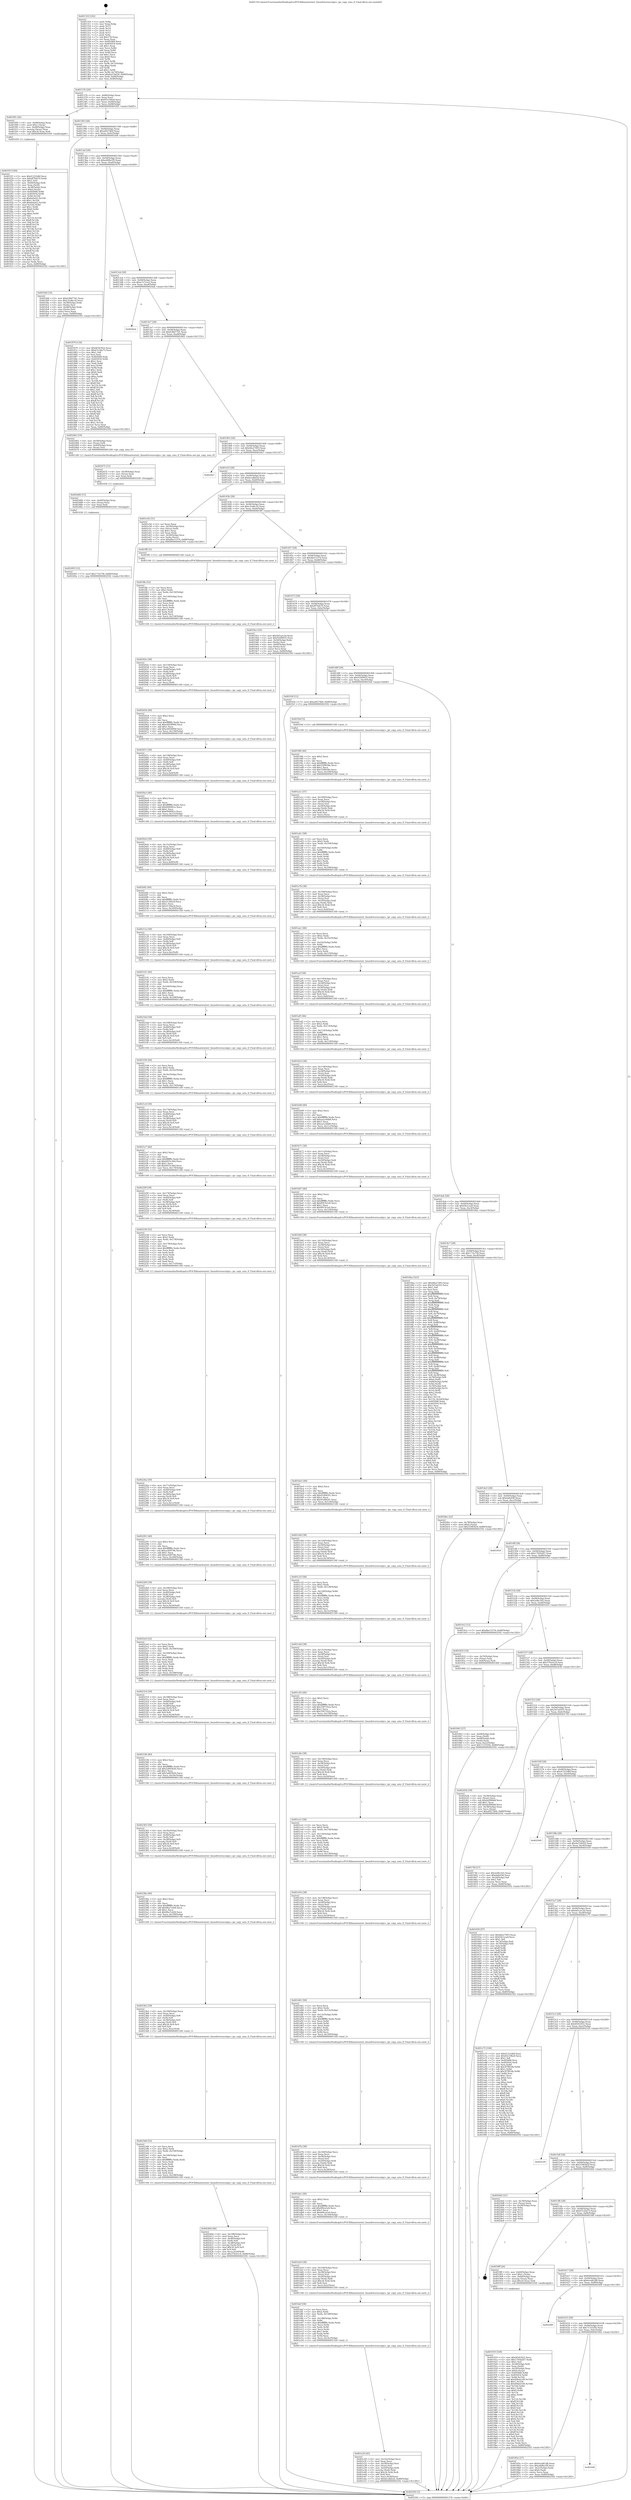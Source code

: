 digraph "0x401310" {
  label = "0x401310 (/mnt/c/Users/mathe/Desktop/tcc/POCII/binaries/extr_linuxdriversscsiipr.c_ipr_copy_sata_tf_Final-ollvm.out::main(0))"
  labelloc = "t"
  node[shape=record]

  Entry [label="",width=0.3,height=0.3,shape=circle,fillcolor=black,style=filled]
  "0x401376" [label="{
     0x401376 [29]\l
     | [instrs]\l
     &nbsp;&nbsp;0x401376 \<+3\>: mov -0x80(%rbp),%eax\l
     &nbsp;&nbsp;0x401379 \<+2\>: mov %eax,%ecx\l
     &nbsp;&nbsp;0x40137b \<+6\>: sub $0x83e196a9,%ecx\l
     &nbsp;&nbsp;0x401381 \<+6\>: mov %eax,-0x94(%rbp)\l
     &nbsp;&nbsp;0x401387 \<+6\>: mov %ecx,-0x98(%rbp)\l
     &nbsp;&nbsp;0x40138d \<+6\>: je 0000000000401f05 \<main+0xbf5\>\l
  }"]
  "0x401f05" [label="{
     0x401f05 [26]\l
     | [instrs]\l
     &nbsp;&nbsp;0x401f05 \<+4\>: mov -0x48(%rbp),%rax\l
     &nbsp;&nbsp;0x401f09 \<+6\>: movl $0x1,(%rax)\l
     &nbsp;&nbsp;0x401f0f \<+4\>: mov -0x48(%rbp),%rax\l
     &nbsp;&nbsp;0x401f13 \<+3\>: movslq (%rax),%rax\l
     &nbsp;&nbsp;0x401f16 \<+4\>: imul $0x34,%rax,%rdi\l
     &nbsp;&nbsp;0x401f1a \<+5\>: call 0000000000401050 \<malloc@plt\>\l
     | [calls]\l
     &nbsp;&nbsp;0x401050 \{1\} (unknown)\l
  }"]
  "0x401393" [label="{
     0x401393 [28]\l
     | [instrs]\l
     &nbsp;&nbsp;0x401393 \<+5\>: jmp 0000000000401398 \<main+0x88\>\l
     &nbsp;&nbsp;0x401398 \<+6\>: mov -0x94(%rbp),%eax\l
     &nbsp;&nbsp;0x40139e \<+5\>: sub $0xa0f274b9,%eax\l
     &nbsp;&nbsp;0x4013a3 \<+6\>: mov %eax,-0x9c(%rbp)\l
     &nbsp;&nbsp;0x4013a9 \<+6\>: je 0000000000401fd4 \<main+0xcc4\>\l
  }"]
  Exit [label="",width=0.3,height=0.3,shape=circle,fillcolor=black,style=filled,peripheries=2]
  "0x401fd4" [label="{
     0x401fd4 [33]\l
     | [instrs]\l
     &nbsp;&nbsp;0x401fd4 \<+5\>: mov $0xb38d77d1,%eax\l
     &nbsp;&nbsp;0x401fd9 \<+5\>: mov $0xc5cd6c16,%ecx\l
     &nbsp;&nbsp;0x401fde \<+4\>: mov -0x38(%rbp),%rdx\l
     &nbsp;&nbsp;0x401fe2 \<+2\>: mov (%rdx),%esi\l
     &nbsp;&nbsp;0x401fe4 \<+4\>: mov -0x48(%rbp),%rdx\l
     &nbsp;&nbsp;0x401fe8 \<+2\>: cmp (%rdx),%esi\l
     &nbsp;&nbsp;0x401fea \<+3\>: cmovl %ecx,%eax\l
     &nbsp;&nbsp;0x401fed \<+3\>: mov %eax,-0x80(%rbp)\l
     &nbsp;&nbsp;0x401ff0 \<+5\>: jmp 0000000000402592 \<main+0x1282\>\l
  }"]
  "0x4013af" [label="{
     0x4013af [28]\l
     | [instrs]\l
     &nbsp;&nbsp;0x4013af \<+5\>: jmp 00000000004013b4 \<main+0xa4\>\l
     &nbsp;&nbsp;0x4013b4 \<+6\>: mov -0x94(%rbp),%eax\l
     &nbsp;&nbsp;0x4013ba \<+5\>: sub $0xa408a1f9,%eax\l
     &nbsp;&nbsp;0x4013bf \<+6\>: mov %eax,-0xa0(%rbp)\l
     &nbsp;&nbsp;0x4013c5 \<+6\>: je 0000000000401879 \<main+0x569\>\l
  }"]
  "0x402493" [label="{
     0x402493 [12]\l
     | [instrs]\l
     &nbsp;&nbsp;0x402493 \<+7\>: movl $0x173a758,-0x80(%rbp)\l
     &nbsp;&nbsp;0x40249a \<+5\>: jmp 0000000000402592 \<main+0x1282\>\l
  }"]
  "0x401879" [label="{
     0x401879 [134]\l
     | [instrs]\l
     &nbsp;&nbsp;0x401879 \<+5\>: mov $0x4f341822,%eax\l
     &nbsp;&nbsp;0x40187e \<+5\>: mov $0x67e3da73,%ecx\l
     &nbsp;&nbsp;0x401883 \<+2\>: mov $0x1,%dl\l
     &nbsp;&nbsp;0x401885 \<+2\>: xor %esi,%esi\l
     &nbsp;&nbsp;0x401887 \<+7\>: mov 0x405068,%edi\l
     &nbsp;&nbsp;0x40188e \<+8\>: mov 0x405054,%r8d\l
     &nbsp;&nbsp;0x401896 \<+3\>: sub $0x1,%esi\l
     &nbsp;&nbsp;0x401899 \<+3\>: mov %edi,%r9d\l
     &nbsp;&nbsp;0x40189c \<+3\>: add %esi,%r9d\l
     &nbsp;&nbsp;0x40189f \<+4\>: imul %r9d,%edi\l
     &nbsp;&nbsp;0x4018a3 \<+3\>: and $0x1,%edi\l
     &nbsp;&nbsp;0x4018a6 \<+3\>: cmp $0x0,%edi\l
     &nbsp;&nbsp;0x4018a9 \<+4\>: sete %r10b\l
     &nbsp;&nbsp;0x4018ad \<+4\>: cmp $0xa,%r8d\l
     &nbsp;&nbsp;0x4018b1 \<+4\>: setl %r11b\l
     &nbsp;&nbsp;0x4018b5 \<+3\>: mov %r10b,%bl\l
     &nbsp;&nbsp;0x4018b8 \<+3\>: xor $0xff,%bl\l
     &nbsp;&nbsp;0x4018bb \<+3\>: mov %r11b,%r14b\l
     &nbsp;&nbsp;0x4018be \<+4\>: xor $0xff,%r14b\l
     &nbsp;&nbsp;0x4018c2 \<+3\>: xor $0x1,%dl\l
     &nbsp;&nbsp;0x4018c5 \<+3\>: mov %bl,%r15b\l
     &nbsp;&nbsp;0x4018c8 \<+4\>: and $0xff,%r15b\l
     &nbsp;&nbsp;0x4018cc \<+3\>: and %dl,%r10b\l
     &nbsp;&nbsp;0x4018cf \<+3\>: mov %r14b,%r12b\l
     &nbsp;&nbsp;0x4018d2 \<+4\>: and $0xff,%r12b\l
     &nbsp;&nbsp;0x4018d6 \<+3\>: and %dl,%r11b\l
     &nbsp;&nbsp;0x4018d9 \<+3\>: or %r10b,%r15b\l
     &nbsp;&nbsp;0x4018dc \<+3\>: or %r11b,%r12b\l
     &nbsp;&nbsp;0x4018df \<+3\>: xor %r12b,%r15b\l
     &nbsp;&nbsp;0x4018e2 \<+3\>: or %r14b,%bl\l
     &nbsp;&nbsp;0x4018e5 \<+3\>: xor $0xff,%bl\l
     &nbsp;&nbsp;0x4018e8 \<+3\>: or $0x1,%dl\l
     &nbsp;&nbsp;0x4018eb \<+2\>: and %dl,%bl\l
     &nbsp;&nbsp;0x4018ed \<+3\>: or %bl,%r15b\l
     &nbsp;&nbsp;0x4018f0 \<+4\>: test $0x1,%r15b\l
     &nbsp;&nbsp;0x4018f4 \<+3\>: cmovne %ecx,%eax\l
     &nbsp;&nbsp;0x4018f7 \<+3\>: mov %eax,-0x80(%rbp)\l
     &nbsp;&nbsp;0x4018fa \<+5\>: jmp 0000000000402592 \<main+0x1282\>\l
  }"]
  "0x4013cb" [label="{
     0x4013cb [28]\l
     | [instrs]\l
     &nbsp;&nbsp;0x4013cb \<+5\>: jmp 00000000004013d0 \<main+0xc0\>\l
     &nbsp;&nbsp;0x4013d0 \<+6\>: mov -0x94(%rbp),%eax\l
     &nbsp;&nbsp;0x4013d6 \<+5\>: sub $0xa7e7cce2,%eax\l
     &nbsp;&nbsp;0x4013db \<+6\>: mov %eax,-0xa4(%rbp)\l
     &nbsp;&nbsp;0x4013e1 \<+6\>: je 00000000004024ab \<main+0x119b\>\l
  }"]
  "0x402484" [label="{
     0x402484 [15]\l
     | [instrs]\l
     &nbsp;&nbsp;0x402484 \<+4\>: mov -0x40(%rbp),%rax\l
     &nbsp;&nbsp;0x402488 \<+3\>: mov (%rax),%rax\l
     &nbsp;&nbsp;0x40248b \<+3\>: mov %rax,%rdi\l
     &nbsp;&nbsp;0x40248e \<+5\>: call 0000000000401030 \<free@plt\>\l
     | [calls]\l
     &nbsp;&nbsp;0x401030 \{1\} (unknown)\l
  }"]
  "0x4024ab" [label="{
     0x4024ab\l
  }", style=dashed]
  "0x4013e7" [label="{
     0x4013e7 [28]\l
     | [instrs]\l
     &nbsp;&nbsp;0x4013e7 \<+5\>: jmp 00000000004013ec \<main+0xdc\>\l
     &nbsp;&nbsp;0x4013ec \<+6\>: mov -0x94(%rbp),%eax\l
     &nbsp;&nbsp;0x4013f2 \<+5\>: sub $0xb38d77d1,%eax\l
     &nbsp;&nbsp;0x4013f7 \<+6\>: mov %eax,-0xa8(%rbp)\l
     &nbsp;&nbsp;0x4013fd \<+6\>: je 0000000000402462 \<main+0x1152\>\l
  }"]
  "0x402475" [label="{
     0x402475 [15]\l
     | [instrs]\l
     &nbsp;&nbsp;0x402475 \<+4\>: mov -0x58(%rbp),%rax\l
     &nbsp;&nbsp;0x402479 \<+3\>: mov (%rax),%rax\l
     &nbsp;&nbsp;0x40247c \<+3\>: mov %rax,%rdi\l
     &nbsp;&nbsp;0x40247f \<+5\>: call 0000000000401030 \<free@plt\>\l
     | [calls]\l
     &nbsp;&nbsp;0x401030 \{1\} (unknown)\l
  }"]
  "0x402462" [label="{
     0x402462 [19]\l
     | [instrs]\l
     &nbsp;&nbsp;0x402462 \<+4\>: mov -0x58(%rbp),%rax\l
     &nbsp;&nbsp;0x402466 \<+3\>: mov (%rax),%rdi\l
     &nbsp;&nbsp;0x402469 \<+4\>: mov -0x40(%rbp),%rax\l
     &nbsp;&nbsp;0x40246d \<+3\>: mov (%rax),%rsi\l
     &nbsp;&nbsp;0x402470 \<+5\>: call 0000000000401240 \<ipr_copy_sata_tf\>\l
     | [calls]\l
     &nbsp;&nbsp;0x401240 \{1\} (/mnt/c/Users/mathe/Desktop/tcc/POCII/binaries/extr_linuxdriversscsiipr.c_ipr_copy_sata_tf_Final-ollvm.out::ipr_copy_sata_tf)\l
  }"]
  "0x401403" [label="{
     0x401403 [28]\l
     | [instrs]\l
     &nbsp;&nbsp;0x401403 \<+5\>: jmp 0000000000401408 \<main+0xf8\>\l
     &nbsp;&nbsp;0x401408 \<+6\>: mov -0x94(%rbp),%eax\l
     &nbsp;&nbsp;0x40140e \<+5\>: sub $0xb8a27493,%eax\l
     &nbsp;&nbsp;0x401413 \<+6\>: mov %eax,-0xac(%rbp)\l
     &nbsp;&nbsp;0x401419 \<+6\>: je 00000000004024e7 \<main+0x11d7\>\l
  }"]
  "0x40240d" [label="{
     0x40240d [46]\l
     | [instrs]\l
     &nbsp;&nbsp;0x40240d \<+6\>: mov -0x198(%rbp),%ecx\l
     &nbsp;&nbsp;0x402413 \<+3\>: imul %eax,%ecx\l
     &nbsp;&nbsp;0x402416 \<+4\>: mov -0x40(%rbp),%r8\l
     &nbsp;&nbsp;0x40241a \<+3\>: mov (%r8),%r8\l
     &nbsp;&nbsp;0x40241d \<+4\>: mov -0x38(%rbp),%r9\l
     &nbsp;&nbsp;0x402421 \<+3\>: movslq (%r9),%r9\l
     &nbsp;&nbsp;0x402424 \<+4\>: imul $0x34,%r9,%r9\l
     &nbsp;&nbsp;0x402428 \<+3\>: add %r9,%r8\l
     &nbsp;&nbsp;0x40242b \<+4\>: mov %ecx,0x30(%r8)\l
     &nbsp;&nbsp;0x40242f \<+7\>: movl $0x376cb1c9,-0x80(%rbp)\l
     &nbsp;&nbsp;0x402436 \<+5\>: jmp 0000000000402592 \<main+0x1282\>\l
  }"]
  "0x4024e7" [label="{
     0x4024e7\l
  }", style=dashed]
  "0x40141f" [label="{
     0x40141f [28]\l
     | [instrs]\l
     &nbsp;&nbsp;0x40141f \<+5\>: jmp 0000000000401424 \<main+0x114\>\l
     &nbsp;&nbsp;0x401424 \<+6\>: mov -0x94(%rbp),%eax\l
     &nbsp;&nbsp;0x40142a \<+5\>: sub $0xbccdbb2d,%eax\l
     &nbsp;&nbsp;0x40142f \<+6\>: mov %eax,-0xb0(%rbp)\l
     &nbsp;&nbsp;0x401435 \<+6\>: je 0000000000401e56 \<main+0xb46\>\l
  }"]
  "0x4023d9" [label="{
     0x4023d9 [52]\l
     | [instrs]\l
     &nbsp;&nbsp;0x4023d9 \<+2\>: xor %ecx,%ecx\l
     &nbsp;&nbsp;0x4023db \<+5\>: mov $0x2,%edx\l
     &nbsp;&nbsp;0x4023e0 \<+6\>: mov %edx,-0x194(%rbp)\l
     &nbsp;&nbsp;0x4023e6 \<+1\>: cltd\l
     &nbsp;&nbsp;0x4023e7 \<+6\>: mov -0x194(%rbp),%esi\l
     &nbsp;&nbsp;0x4023ed \<+2\>: idiv %esi\l
     &nbsp;&nbsp;0x4023ef \<+6\>: imul $0xfffffffe,%edx,%edx\l
     &nbsp;&nbsp;0x4023f5 \<+2\>: mov %ecx,%edi\l
     &nbsp;&nbsp;0x4023f7 \<+2\>: sub %edx,%edi\l
     &nbsp;&nbsp;0x4023f9 \<+2\>: mov %ecx,%edx\l
     &nbsp;&nbsp;0x4023fb \<+3\>: sub $0x1,%edx\l
     &nbsp;&nbsp;0x4023fe \<+2\>: add %edx,%edi\l
     &nbsp;&nbsp;0x402400 \<+2\>: sub %edi,%ecx\l
     &nbsp;&nbsp;0x402402 \<+6\>: mov %ecx,-0x198(%rbp)\l
     &nbsp;&nbsp;0x402408 \<+5\>: call 0000000000401160 \<next_i\>\l
     | [calls]\l
     &nbsp;&nbsp;0x401160 \{1\} (/mnt/c/Users/mathe/Desktop/tcc/POCII/binaries/extr_linuxdriversscsiipr.c_ipr_copy_sata_tf_Final-ollvm.out::next_i)\l
  }"]
  "0x401e56" [label="{
     0x401e56 [31]\l
     | [instrs]\l
     &nbsp;&nbsp;0x401e56 \<+2\>: xor %eax,%eax\l
     &nbsp;&nbsp;0x401e58 \<+4\>: mov -0x50(%rbp),%rcx\l
     &nbsp;&nbsp;0x401e5c \<+2\>: mov (%rcx),%edx\l
     &nbsp;&nbsp;0x401e5e \<+3\>: sub $0x1,%eax\l
     &nbsp;&nbsp;0x401e61 \<+2\>: sub %eax,%edx\l
     &nbsp;&nbsp;0x401e63 \<+4\>: mov -0x50(%rbp),%rcx\l
     &nbsp;&nbsp;0x401e67 \<+2\>: mov %edx,(%rcx)\l
     &nbsp;&nbsp;0x401e69 \<+7\>: movl $0xdbe15374,-0x80(%rbp)\l
     &nbsp;&nbsp;0x401e70 \<+5\>: jmp 0000000000402592 \<main+0x1282\>\l
  }"]
  "0x40143b" [label="{
     0x40143b [28]\l
     | [instrs]\l
     &nbsp;&nbsp;0x40143b \<+5\>: jmp 0000000000401440 \<main+0x130\>\l
     &nbsp;&nbsp;0x401440 \<+6\>: mov -0x94(%rbp),%eax\l
     &nbsp;&nbsp;0x401446 \<+5\>: sub $0xc5cd6c16,%eax\l
     &nbsp;&nbsp;0x40144b \<+6\>: mov %eax,-0xb4(%rbp)\l
     &nbsp;&nbsp;0x401451 \<+6\>: je 0000000000401ff5 \<main+0xce5\>\l
  }"]
  "0x4023b2" [label="{
     0x4023b2 [39]\l
     | [instrs]\l
     &nbsp;&nbsp;0x4023b2 \<+6\>: mov -0x190(%rbp),%ecx\l
     &nbsp;&nbsp;0x4023b8 \<+3\>: imul %eax,%ecx\l
     &nbsp;&nbsp;0x4023bb \<+4\>: mov -0x40(%rbp),%r8\l
     &nbsp;&nbsp;0x4023bf \<+3\>: mov (%r8),%r8\l
     &nbsp;&nbsp;0x4023c2 \<+4\>: mov -0x38(%rbp),%r9\l
     &nbsp;&nbsp;0x4023c6 \<+3\>: movslq (%r9),%r9\l
     &nbsp;&nbsp;0x4023c9 \<+4\>: imul $0x34,%r9,%r9\l
     &nbsp;&nbsp;0x4023cd \<+3\>: add %r9,%r8\l
     &nbsp;&nbsp;0x4023d0 \<+4\>: mov %ecx,0x2c(%r8)\l
     &nbsp;&nbsp;0x4023d4 \<+5\>: call 0000000000401160 \<next_i\>\l
     | [calls]\l
     &nbsp;&nbsp;0x401160 \{1\} (/mnt/c/Users/mathe/Desktop/tcc/POCII/binaries/extr_linuxdriversscsiipr.c_ipr_copy_sata_tf_Final-ollvm.out::next_i)\l
  }"]
  "0x401ff5" [label="{
     0x401ff5 [5]\l
     | [instrs]\l
     &nbsp;&nbsp;0x401ff5 \<+5\>: call 0000000000401160 \<next_i\>\l
     | [calls]\l
     &nbsp;&nbsp;0x401160 \{1\} (/mnt/c/Users/mathe/Desktop/tcc/POCII/binaries/extr_linuxdriversscsiipr.c_ipr_copy_sata_tf_Final-ollvm.out::next_i)\l
  }"]
  "0x401457" [label="{
     0x401457 [28]\l
     | [instrs]\l
     &nbsp;&nbsp;0x401457 \<+5\>: jmp 000000000040145c \<main+0x14c\>\l
     &nbsp;&nbsp;0x40145c \<+6\>: mov -0x94(%rbp),%eax\l
     &nbsp;&nbsp;0x401462 \<+5\>: sub $0xdbe15374,%eax\l
     &nbsp;&nbsp;0x401467 \<+6\>: mov %eax,-0xb8(%rbp)\l
     &nbsp;&nbsp;0x40146d \<+6\>: je 00000000004019ce \<main+0x6be\>\l
  }"]
  "0x40238a" [label="{
     0x40238a [40]\l
     | [instrs]\l
     &nbsp;&nbsp;0x40238a \<+5\>: mov $0x2,%ecx\l
     &nbsp;&nbsp;0x40238f \<+1\>: cltd\l
     &nbsp;&nbsp;0x402390 \<+2\>: idiv %ecx\l
     &nbsp;&nbsp;0x402392 \<+6\>: imul $0xfffffffe,%edx,%ecx\l
     &nbsp;&nbsp;0x402398 \<+6\>: add $0x96a7cd28,%ecx\l
     &nbsp;&nbsp;0x40239e \<+3\>: add $0x1,%ecx\l
     &nbsp;&nbsp;0x4023a1 \<+6\>: sub $0x96a7cd28,%ecx\l
     &nbsp;&nbsp;0x4023a7 \<+6\>: mov %ecx,-0x190(%rbp)\l
     &nbsp;&nbsp;0x4023ad \<+5\>: call 0000000000401160 \<next_i\>\l
     | [calls]\l
     &nbsp;&nbsp;0x401160 \{1\} (/mnt/c/Users/mathe/Desktop/tcc/POCII/binaries/extr_linuxdriversscsiipr.c_ipr_copy_sata_tf_Final-ollvm.out::next_i)\l
  }"]
  "0x4019ce" [label="{
     0x4019ce [33]\l
     | [instrs]\l
     &nbsp;&nbsp;0x4019ce \<+5\>: mov $0x4d1aec2d,%eax\l
     &nbsp;&nbsp;0x4019d3 \<+5\>: mov $0xf1b99933,%ecx\l
     &nbsp;&nbsp;0x4019d8 \<+4\>: mov -0x50(%rbp),%rdx\l
     &nbsp;&nbsp;0x4019dc \<+2\>: mov (%rdx),%esi\l
     &nbsp;&nbsp;0x4019de \<+4\>: mov -0x60(%rbp),%rdx\l
     &nbsp;&nbsp;0x4019e2 \<+2\>: cmp (%rdx),%esi\l
     &nbsp;&nbsp;0x4019e4 \<+3\>: cmovl %ecx,%eax\l
     &nbsp;&nbsp;0x4019e7 \<+3\>: mov %eax,-0x80(%rbp)\l
     &nbsp;&nbsp;0x4019ea \<+5\>: jmp 0000000000402592 \<main+0x1282\>\l
  }"]
  "0x401473" [label="{
     0x401473 [28]\l
     | [instrs]\l
     &nbsp;&nbsp;0x401473 \<+5\>: jmp 0000000000401478 \<main+0x168\>\l
     &nbsp;&nbsp;0x401478 \<+6\>: mov -0x94(%rbp),%eax\l
     &nbsp;&nbsp;0x40147e \<+5\>: sub $0xdf7fab70,%eax\l
     &nbsp;&nbsp;0x401483 \<+6\>: mov %eax,-0xbc(%rbp)\l
     &nbsp;&nbsp;0x401489 \<+6\>: je 0000000000401fc8 \<main+0xcb8\>\l
  }"]
  "0x402363" [label="{
     0x402363 [39]\l
     | [instrs]\l
     &nbsp;&nbsp;0x402363 \<+6\>: mov -0x18c(%rbp),%ecx\l
     &nbsp;&nbsp;0x402369 \<+3\>: imul %eax,%ecx\l
     &nbsp;&nbsp;0x40236c \<+4\>: mov -0x40(%rbp),%r8\l
     &nbsp;&nbsp;0x402370 \<+3\>: mov (%r8),%r8\l
     &nbsp;&nbsp;0x402373 \<+4\>: mov -0x38(%rbp),%r9\l
     &nbsp;&nbsp;0x402377 \<+3\>: movslq (%r9),%r9\l
     &nbsp;&nbsp;0x40237a \<+4\>: imul $0x34,%r9,%r9\l
     &nbsp;&nbsp;0x40237e \<+3\>: add %r9,%r8\l
     &nbsp;&nbsp;0x402381 \<+4\>: mov %ecx,0x28(%r8)\l
     &nbsp;&nbsp;0x402385 \<+5\>: call 0000000000401160 \<next_i\>\l
     | [calls]\l
     &nbsp;&nbsp;0x401160 \{1\} (/mnt/c/Users/mathe/Desktop/tcc/POCII/binaries/extr_linuxdriversscsiipr.c_ipr_copy_sata_tf_Final-ollvm.out::next_i)\l
  }"]
  "0x401fc8" [label="{
     0x401fc8 [12]\l
     | [instrs]\l
     &nbsp;&nbsp;0x401fc8 \<+7\>: movl $0xa0f274b9,-0x80(%rbp)\l
     &nbsp;&nbsp;0x401fcf \<+5\>: jmp 0000000000402592 \<main+0x1282\>\l
  }"]
  "0x40148f" [label="{
     0x40148f [28]\l
     | [instrs]\l
     &nbsp;&nbsp;0x40148f \<+5\>: jmp 0000000000401494 \<main+0x184\>\l
     &nbsp;&nbsp;0x401494 \<+6\>: mov -0x94(%rbp),%eax\l
     &nbsp;&nbsp;0x40149a \<+5\>: sub $0xf1b99933,%eax\l
     &nbsp;&nbsp;0x40149f \<+6\>: mov %eax,-0xc0(%rbp)\l
     &nbsp;&nbsp;0x4014a5 \<+6\>: je 00000000004019ef \<main+0x6df\>\l
  }"]
  "0x40233b" [label="{
     0x40233b [40]\l
     | [instrs]\l
     &nbsp;&nbsp;0x40233b \<+5\>: mov $0x2,%ecx\l
     &nbsp;&nbsp;0x402340 \<+1\>: cltd\l
     &nbsp;&nbsp;0x402341 \<+2\>: idiv %ecx\l
     &nbsp;&nbsp;0x402343 \<+6\>: imul $0xfffffffe,%edx,%ecx\l
     &nbsp;&nbsp;0x402349 \<+6\>: sub $0x5a893626,%ecx\l
     &nbsp;&nbsp;0x40234f \<+3\>: add $0x1,%ecx\l
     &nbsp;&nbsp;0x402352 \<+6\>: add $0x5a893626,%ecx\l
     &nbsp;&nbsp;0x402358 \<+6\>: mov %ecx,-0x18c(%rbp)\l
     &nbsp;&nbsp;0x40235e \<+5\>: call 0000000000401160 \<next_i\>\l
     | [calls]\l
     &nbsp;&nbsp;0x401160 \{1\} (/mnt/c/Users/mathe/Desktop/tcc/POCII/binaries/extr_linuxdriversscsiipr.c_ipr_copy_sata_tf_Final-ollvm.out::next_i)\l
  }"]
  "0x4019ef" [label="{
     0x4019ef [5]\l
     | [instrs]\l
     &nbsp;&nbsp;0x4019ef \<+5\>: call 0000000000401160 \<next_i\>\l
     | [calls]\l
     &nbsp;&nbsp;0x401160 \{1\} (/mnt/c/Users/mathe/Desktop/tcc/POCII/binaries/extr_linuxdriversscsiipr.c_ipr_copy_sata_tf_Final-ollvm.out::next_i)\l
  }"]
  "0x4014ab" [label="{
     0x4014ab [28]\l
     | [instrs]\l
     &nbsp;&nbsp;0x4014ab \<+5\>: jmp 00000000004014b0 \<main+0x1a0\>\l
     &nbsp;&nbsp;0x4014b0 \<+6\>: mov -0x94(%rbp),%eax\l
     &nbsp;&nbsp;0x4014b6 \<+5\>: sub $0xf3b1cea9,%eax\l
     &nbsp;&nbsp;0x4014bb \<+6\>: mov %eax,-0xc4(%rbp)\l
     &nbsp;&nbsp;0x4014c1 \<+6\>: je 00000000004016ba \<main+0x3aa\>\l
  }"]
  "0x402314" [label="{
     0x402314 [39]\l
     | [instrs]\l
     &nbsp;&nbsp;0x402314 \<+6\>: mov -0x188(%rbp),%ecx\l
     &nbsp;&nbsp;0x40231a \<+3\>: imul %eax,%ecx\l
     &nbsp;&nbsp;0x40231d \<+4\>: mov -0x40(%rbp),%r8\l
     &nbsp;&nbsp;0x402321 \<+3\>: mov (%r8),%r8\l
     &nbsp;&nbsp;0x402324 \<+4\>: mov -0x38(%rbp),%r9\l
     &nbsp;&nbsp;0x402328 \<+3\>: movslq (%r9),%r9\l
     &nbsp;&nbsp;0x40232b \<+4\>: imul $0x34,%r9,%r9\l
     &nbsp;&nbsp;0x40232f \<+3\>: add %r9,%r8\l
     &nbsp;&nbsp;0x402332 \<+4\>: mov %ecx,0x24(%r8)\l
     &nbsp;&nbsp;0x402336 \<+5\>: call 0000000000401160 \<next_i\>\l
     | [calls]\l
     &nbsp;&nbsp;0x401160 \{1\} (/mnt/c/Users/mathe/Desktop/tcc/POCII/binaries/extr_linuxdriversscsiipr.c_ipr_copy_sata_tf_Final-ollvm.out::next_i)\l
  }"]
  "0x4016ba" [label="{
     0x4016ba [323]\l
     | [instrs]\l
     &nbsp;&nbsp;0x4016ba \<+5\>: mov $0xb8a27493,%eax\l
     &nbsp;&nbsp;0x4016bf \<+5\>: mov $0x3d7ad355,%ecx\l
     &nbsp;&nbsp;0x4016c4 \<+2\>: mov $0x1,%dl\l
     &nbsp;&nbsp;0x4016c6 \<+2\>: xor %esi,%esi\l
     &nbsp;&nbsp;0x4016c8 \<+3\>: mov %rsp,%rdi\l
     &nbsp;&nbsp;0x4016cb \<+4\>: add $0xfffffffffffffff0,%rdi\l
     &nbsp;&nbsp;0x4016cf \<+3\>: mov %rdi,%rsp\l
     &nbsp;&nbsp;0x4016d2 \<+4\>: mov %rdi,-0x78(%rbp)\l
     &nbsp;&nbsp;0x4016d6 \<+3\>: mov %rsp,%rdi\l
     &nbsp;&nbsp;0x4016d9 \<+4\>: add $0xfffffffffffffff0,%rdi\l
     &nbsp;&nbsp;0x4016dd \<+3\>: mov %rdi,%rsp\l
     &nbsp;&nbsp;0x4016e0 \<+3\>: mov %rsp,%r8\l
     &nbsp;&nbsp;0x4016e3 \<+4\>: add $0xfffffffffffffff0,%r8\l
     &nbsp;&nbsp;0x4016e7 \<+3\>: mov %r8,%rsp\l
     &nbsp;&nbsp;0x4016ea \<+4\>: mov %r8,-0x70(%rbp)\l
     &nbsp;&nbsp;0x4016ee \<+3\>: mov %rsp,%r8\l
     &nbsp;&nbsp;0x4016f1 \<+4\>: add $0xfffffffffffffff0,%r8\l
     &nbsp;&nbsp;0x4016f5 \<+3\>: mov %r8,%rsp\l
     &nbsp;&nbsp;0x4016f8 \<+4\>: mov %r8,-0x68(%rbp)\l
     &nbsp;&nbsp;0x4016fc \<+3\>: mov %rsp,%r8\l
     &nbsp;&nbsp;0x4016ff \<+4\>: add $0xfffffffffffffff0,%r8\l
     &nbsp;&nbsp;0x401703 \<+3\>: mov %r8,%rsp\l
     &nbsp;&nbsp;0x401706 \<+4\>: mov %r8,-0x60(%rbp)\l
     &nbsp;&nbsp;0x40170a \<+3\>: mov %rsp,%r8\l
     &nbsp;&nbsp;0x40170d \<+4\>: add $0xfffffffffffffff0,%r8\l
     &nbsp;&nbsp;0x401711 \<+3\>: mov %r8,%rsp\l
     &nbsp;&nbsp;0x401714 \<+4\>: mov %r8,-0x58(%rbp)\l
     &nbsp;&nbsp;0x401718 \<+3\>: mov %rsp,%r8\l
     &nbsp;&nbsp;0x40171b \<+4\>: add $0xfffffffffffffff0,%r8\l
     &nbsp;&nbsp;0x40171f \<+3\>: mov %r8,%rsp\l
     &nbsp;&nbsp;0x401722 \<+4\>: mov %r8,-0x50(%rbp)\l
     &nbsp;&nbsp;0x401726 \<+3\>: mov %rsp,%r8\l
     &nbsp;&nbsp;0x401729 \<+4\>: add $0xfffffffffffffff0,%r8\l
     &nbsp;&nbsp;0x40172d \<+3\>: mov %r8,%rsp\l
     &nbsp;&nbsp;0x401730 \<+4\>: mov %r8,-0x48(%rbp)\l
     &nbsp;&nbsp;0x401734 \<+3\>: mov %rsp,%r8\l
     &nbsp;&nbsp;0x401737 \<+4\>: add $0xfffffffffffffff0,%r8\l
     &nbsp;&nbsp;0x40173b \<+3\>: mov %r8,%rsp\l
     &nbsp;&nbsp;0x40173e \<+4\>: mov %r8,-0x40(%rbp)\l
     &nbsp;&nbsp;0x401742 \<+3\>: mov %rsp,%r8\l
     &nbsp;&nbsp;0x401745 \<+4\>: add $0xfffffffffffffff0,%r8\l
     &nbsp;&nbsp;0x401749 \<+3\>: mov %r8,%rsp\l
     &nbsp;&nbsp;0x40174c \<+4\>: mov %r8,-0x38(%rbp)\l
     &nbsp;&nbsp;0x401750 \<+4\>: mov -0x78(%rbp),%r8\l
     &nbsp;&nbsp;0x401754 \<+7\>: movl $0x0,(%r8)\l
     &nbsp;&nbsp;0x40175b \<+7\>: mov -0x84(%rbp),%r9d\l
     &nbsp;&nbsp;0x401762 \<+3\>: mov %r9d,(%rdi)\l
     &nbsp;&nbsp;0x401765 \<+4\>: mov -0x70(%rbp),%r8\l
     &nbsp;&nbsp;0x401769 \<+7\>: mov -0x90(%rbp),%r10\l
     &nbsp;&nbsp;0x401770 \<+3\>: mov %r10,(%r8)\l
     &nbsp;&nbsp;0x401773 \<+3\>: cmpl $0x2,(%rdi)\l
     &nbsp;&nbsp;0x401776 \<+4\>: setne %r11b\l
     &nbsp;&nbsp;0x40177a \<+4\>: and $0x1,%r11b\l
     &nbsp;&nbsp;0x40177e \<+4\>: mov %r11b,-0x2d(%rbp)\l
     &nbsp;&nbsp;0x401782 \<+7\>: mov 0x405068,%ebx\l
     &nbsp;&nbsp;0x401789 \<+8\>: mov 0x405054,%r14d\l
     &nbsp;&nbsp;0x401791 \<+3\>: sub $0x1,%esi\l
     &nbsp;&nbsp;0x401794 \<+3\>: mov %ebx,%r15d\l
     &nbsp;&nbsp;0x401797 \<+3\>: add %esi,%r15d\l
     &nbsp;&nbsp;0x40179a \<+4\>: imul %r15d,%ebx\l
     &nbsp;&nbsp;0x40179e \<+3\>: and $0x1,%ebx\l
     &nbsp;&nbsp;0x4017a1 \<+3\>: cmp $0x0,%ebx\l
     &nbsp;&nbsp;0x4017a4 \<+4\>: sete %r11b\l
     &nbsp;&nbsp;0x4017a8 \<+4\>: cmp $0xa,%r14d\l
     &nbsp;&nbsp;0x4017ac \<+4\>: setl %r12b\l
     &nbsp;&nbsp;0x4017b0 \<+3\>: mov %r11b,%r13b\l
     &nbsp;&nbsp;0x4017b3 \<+4\>: xor $0xff,%r13b\l
     &nbsp;&nbsp;0x4017b7 \<+3\>: mov %r12b,%sil\l
     &nbsp;&nbsp;0x4017ba \<+4\>: xor $0xff,%sil\l
     &nbsp;&nbsp;0x4017be \<+3\>: xor $0x0,%dl\l
     &nbsp;&nbsp;0x4017c1 \<+3\>: mov %r13b,%dil\l
     &nbsp;&nbsp;0x4017c4 \<+4\>: and $0x0,%dil\l
     &nbsp;&nbsp;0x4017c8 \<+3\>: and %dl,%r11b\l
     &nbsp;&nbsp;0x4017cb \<+3\>: mov %sil,%r8b\l
     &nbsp;&nbsp;0x4017ce \<+4\>: and $0x0,%r8b\l
     &nbsp;&nbsp;0x4017d2 \<+3\>: and %dl,%r12b\l
     &nbsp;&nbsp;0x4017d5 \<+3\>: or %r11b,%dil\l
     &nbsp;&nbsp;0x4017d8 \<+3\>: or %r12b,%r8b\l
     &nbsp;&nbsp;0x4017db \<+3\>: xor %r8b,%dil\l
     &nbsp;&nbsp;0x4017de \<+3\>: or %sil,%r13b\l
     &nbsp;&nbsp;0x4017e1 \<+4\>: xor $0xff,%r13b\l
     &nbsp;&nbsp;0x4017e5 \<+3\>: or $0x0,%dl\l
     &nbsp;&nbsp;0x4017e8 \<+3\>: and %dl,%r13b\l
     &nbsp;&nbsp;0x4017eb \<+3\>: or %r13b,%dil\l
     &nbsp;&nbsp;0x4017ee \<+4\>: test $0x1,%dil\l
     &nbsp;&nbsp;0x4017f2 \<+3\>: cmovne %ecx,%eax\l
     &nbsp;&nbsp;0x4017f5 \<+3\>: mov %eax,-0x80(%rbp)\l
     &nbsp;&nbsp;0x4017f8 \<+5\>: jmp 0000000000402592 \<main+0x1282\>\l
  }"]
  "0x4014c7" [label="{
     0x4014c7 [28]\l
     | [instrs]\l
     &nbsp;&nbsp;0x4014c7 \<+5\>: jmp 00000000004014cc \<main+0x1bc\>\l
     &nbsp;&nbsp;0x4014cc \<+6\>: mov -0x94(%rbp),%eax\l
     &nbsp;&nbsp;0x4014d2 \<+5\>: sub $0x173a758,%eax\l
     &nbsp;&nbsp;0x4014d7 \<+6\>: mov %eax,-0xc8(%rbp)\l
     &nbsp;&nbsp;0x4014dd \<+6\>: je 00000000004024bc \<main+0x11ac\>\l
  }"]
  "0x4022e0" [label="{
     0x4022e0 [52]\l
     | [instrs]\l
     &nbsp;&nbsp;0x4022e0 \<+2\>: xor %ecx,%ecx\l
     &nbsp;&nbsp;0x4022e2 \<+5\>: mov $0x2,%edx\l
     &nbsp;&nbsp;0x4022e7 \<+6\>: mov %edx,-0x184(%rbp)\l
     &nbsp;&nbsp;0x4022ed \<+1\>: cltd\l
     &nbsp;&nbsp;0x4022ee \<+6\>: mov -0x184(%rbp),%esi\l
     &nbsp;&nbsp;0x4022f4 \<+2\>: idiv %esi\l
     &nbsp;&nbsp;0x4022f6 \<+6\>: imul $0xfffffffe,%edx,%edx\l
     &nbsp;&nbsp;0x4022fc \<+2\>: mov %ecx,%edi\l
     &nbsp;&nbsp;0x4022fe \<+2\>: sub %edx,%edi\l
     &nbsp;&nbsp;0x402300 \<+2\>: mov %ecx,%edx\l
     &nbsp;&nbsp;0x402302 \<+3\>: sub $0x1,%edx\l
     &nbsp;&nbsp;0x402305 \<+2\>: add %edx,%edi\l
     &nbsp;&nbsp;0x402307 \<+2\>: sub %edi,%ecx\l
     &nbsp;&nbsp;0x402309 \<+6\>: mov %ecx,-0x188(%rbp)\l
     &nbsp;&nbsp;0x40230f \<+5\>: call 0000000000401160 \<next_i\>\l
     | [calls]\l
     &nbsp;&nbsp;0x401160 \{1\} (/mnt/c/Users/mathe/Desktop/tcc/POCII/binaries/extr_linuxdriversscsiipr.c_ipr_copy_sata_tf_Final-ollvm.out::next_i)\l
  }"]
  "0x4024bc" [label="{
     0x4024bc [22]\l
     | [instrs]\l
     &nbsp;&nbsp;0x4024bc \<+4\>: mov -0x78(%rbp),%rax\l
     &nbsp;&nbsp;0x4024c0 \<+6\>: movl $0x0,(%rax)\l
     &nbsp;&nbsp;0x4024c6 \<+7\>: movl $0x55983b5f,-0x80(%rbp)\l
     &nbsp;&nbsp;0x4024cd \<+5\>: jmp 0000000000402592 \<main+0x1282\>\l
  }"]
  "0x4014e3" [label="{
     0x4014e3 [28]\l
     | [instrs]\l
     &nbsp;&nbsp;0x4014e3 \<+5\>: jmp 00000000004014e8 \<main+0x1d8\>\l
     &nbsp;&nbsp;0x4014e8 \<+6\>: mov -0x94(%rbp),%eax\l
     &nbsp;&nbsp;0x4014ee \<+5\>: sub $0xda8ef38,%eax\l
     &nbsp;&nbsp;0x4014f3 \<+6\>: mov %eax,-0xcc(%rbp)\l
     &nbsp;&nbsp;0x4014f9 \<+6\>: je 0000000000401818 \<main+0x508\>\l
  }"]
  "0x4022b9" [label="{
     0x4022b9 [39]\l
     | [instrs]\l
     &nbsp;&nbsp;0x4022b9 \<+6\>: mov -0x180(%rbp),%ecx\l
     &nbsp;&nbsp;0x4022bf \<+3\>: imul %eax,%ecx\l
     &nbsp;&nbsp;0x4022c2 \<+4\>: mov -0x40(%rbp),%r8\l
     &nbsp;&nbsp;0x4022c6 \<+3\>: mov (%r8),%r8\l
     &nbsp;&nbsp;0x4022c9 \<+4\>: mov -0x38(%rbp),%r9\l
     &nbsp;&nbsp;0x4022cd \<+3\>: movslq (%r9),%r9\l
     &nbsp;&nbsp;0x4022d0 \<+4\>: imul $0x34,%r9,%r9\l
     &nbsp;&nbsp;0x4022d4 \<+3\>: add %r9,%r8\l
     &nbsp;&nbsp;0x4022d7 \<+4\>: mov %ecx,0x20(%r8)\l
     &nbsp;&nbsp;0x4022db \<+5\>: call 0000000000401160 \<next_i\>\l
     | [calls]\l
     &nbsp;&nbsp;0x401160 \{1\} (/mnt/c/Users/mathe/Desktop/tcc/POCII/binaries/extr_linuxdriversscsiipr.c_ipr_copy_sata_tf_Final-ollvm.out::next_i)\l
  }"]
  "0x401818" [label="{
     0x401818\l
  }", style=dashed]
  "0x4014ff" [label="{
     0x4014ff [28]\l
     | [instrs]\l
     &nbsp;&nbsp;0x4014ff \<+5\>: jmp 0000000000401504 \<main+0x1f4\>\l
     &nbsp;&nbsp;0x401504 \<+6\>: mov -0x94(%rbp),%eax\l
     &nbsp;&nbsp;0x40150a \<+5\>: sub $0x1705b267,%eax\l
     &nbsp;&nbsp;0x40150f \<+6\>: mov %eax,-0xd0(%rbp)\l
     &nbsp;&nbsp;0x401515 \<+6\>: je 00000000004019c2 \<main+0x6b2\>\l
  }"]
  "0x402291" [label="{
     0x402291 [40]\l
     | [instrs]\l
     &nbsp;&nbsp;0x402291 \<+5\>: mov $0x2,%ecx\l
     &nbsp;&nbsp;0x402296 \<+1\>: cltd\l
     &nbsp;&nbsp;0x402297 \<+2\>: idiv %ecx\l
     &nbsp;&nbsp;0x402299 \<+6\>: imul $0xfffffffe,%edx,%ecx\l
     &nbsp;&nbsp;0x40229f \<+6\>: sub $0xac44974b,%ecx\l
     &nbsp;&nbsp;0x4022a5 \<+3\>: add $0x1,%ecx\l
     &nbsp;&nbsp;0x4022a8 \<+6\>: add $0xac44974b,%ecx\l
     &nbsp;&nbsp;0x4022ae \<+6\>: mov %ecx,-0x180(%rbp)\l
     &nbsp;&nbsp;0x4022b4 \<+5\>: call 0000000000401160 \<next_i\>\l
     | [calls]\l
     &nbsp;&nbsp;0x401160 \{1\} (/mnt/c/Users/mathe/Desktop/tcc/POCII/binaries/extr_linuxdriversscsiipr.c_ipr_copy_sata_tf_Final-ollvm.out::next_i)\l
  }"]
  "0x4019c2" [label="{
     0x4019c2 [12]\l
     | [instrs]\l
     &nbsp;&nbsp;0x4019c2 \<+7\>: movl $0xdbe15374,-0x80(%rbp)\l
     &nbsp;&nbsp;0x4019c9 \<+5\>: jmp 0000000000402592 \<main+0x1282\>\l
  }"]
  "0x40151b" [label="{
     0x40151b [28]\l
     | [instrs]\l
     &nbsp;&nbsp;0x40151b \<+5\>: jmp 0000000000401520 \<main+0x210\>\l
     &nbsp;&nbsp;0x401520 \<+6\>: mov -0x94(%rbp),%eax\l
     &nbsp;&nbsp;0x401526 \<+5\>: sub $0x2ef6c165,%eax\l
     &nbsp;&nbsp;0x40152b \<+6\>: mov %eax,-0xd4(%rbp)\l
     &nbsp;&nbsp;0x401531 \<+6\>: je 0000000000401833 \<main+0x523\>\l
  }"]
  "0x40226a" [label="{
     0x40226a [39]\l
     | [instrs]\l
     &nbsp;&nbsp;0x40226a \<+6\>: mov -0x17c(%rbp),%ecx\l
     &nbsp;&nbsp;0x402270 \<+3\>: imul %eax,%ecx\l
     &nbsp;&nbsp;0x402273 \<+4\>: mov -0x40(%rbp),%r8\l
     &nbsp;&nbsp;0x402277 \<+3\>: mov (%r8),%r8\l
     &nbsp;&nbsp;0x40227a \<+4\>: mov -0x38(%rbp),%r9\l
     &nbsp;&nbsp;0x40227e \<+3\>: movslq (%r9),%r9\l
     &nbsp;&nbsp;0x402281 \<+4\>: imul $0x34,%r9,%r9\l
     &nbsp;&nbsp;0x402285 \<+3\>: add %r9,%r8\l
     &nbsp;&nbsp;0x402288 \<+4\>: mov %ecx,0x1c(%r8)\l
     &nbsp;&nbsp;0x40228c \<+5\>: call 0000000000401160 \<next_i\>\l
     | [calls]\l
     &nbsp;&nbsp;0x401160 \{1\} (/mnt/c/Users/mathe/Desktop/tcc/POCII/binaries/extr_linuxdriversscsiipr.c_ipr_copy_sata_tf_Final-ollvm.out::next_i)\l
  }"]
  "0x401833" [label="{
     0x401833 [16]\l
     | [instrs]\l
     &nbsp;&nbsp;0x401833 \<+4\>: mov -0x70(%rbp),%rax\l
     &nbsp;&nbsp;0x401837 \<+3\>: mov (%rax),%rax\l
     &nbsp;&nbsp;0x40183a \<+4\>: mov 0x8(%rax),%rdi\l
     &nbsp;&nbsp;0x40183e \<+5\>: call 0000000000401060 \<atoi@plt\>\l
     | [calls]\l
     &nbsp;&nbsp;0x401060 \{1\} (unknown)\l
  }"]
  "0x401537" [label="{
     0x401537 [28]\l
     | [instrs]\l
     &nbsp;&nbsp;0x401537 \<+5\>: jmp 000000000040153c \<main+0x22c\>\l
     &nbsp;&nbsp;0x40153c \<+6\>: mov -0x94(%rbp),%eax\l
     &nbsp;&nbsp;0x401542 \<+5\>: sub $0x376cb1c9,%eax\l
     &nbsp;&nbsp;0x401547 \<+6\>: mov %eax,-0xd8(%rbp)\l
     &nbsp;&nbsp;0x40154d \<+6\>: je 000000000040243b \<main+0x112b\>\l
  }"]
  "0x402236" [label="{
     0x402236 [52]\l
     | [instrs]\l
     &nbsp;&nbsp;0x402236 \<+2\>: xor %ecx,%ecx\l
     &nbsp;&nbsp;0x402238 \<+5\>: mov $0x2,%edx\l
     &nbsp;&nbsp;0x40223d \<+6\>: mov %edx,-0x178(%rbp)\l
     &nbsp;&nbsp;0x402243 \<+1\>: cltd\l
     &nbsp;&nbsp;0x402244 \<+6\>: mov -0x178(%rbp),%esi\l
     &nbsp;&nbsp;0x40224a \<+2\>: idiv %esi\l
     &nbsp;&nbsp;0x40224c \<+6\>: imul $0xfffffffe,%edx,%edx\l
     &nbsp;&nbsp;0x402252 \<+2\>: mov %ecx,%edi\l
     &nbsp;&nbsp;0x402254 \<+2\>: sub %edx,%edi\l
     &nbsp;&nbsp;0x402256 \<+2\>: mov %ecx,%edx\l
     &nbsp;&nbsp;0x402258 \<+3\>: sub $0x1,%edx\l
     &nbsp;&nbsp;0x40225b \<+2\>: add %edx,%edi\l
     &nbsp;&nbsp;0x40225d \<+2\>: sub %edi,%ecx\l
     &nbsp;&nbsp;0x40225f \<+6\>: mov %ecx,-0x17c(%rbp)\l
     &nbsp;&nbsp;0x402265 \<+5\>: call 0000000000401160 \<next_i\>\l
     | [calls]\l
     &nbsp;&nbsp;0x401160 \{1\} (/mnt/c/Users/mathe/Desktop/tcc/POCII/binaries/extr_linuxdriversscsiipr.c_ipr_copy_sata_tf_Final-ollvm.out::next_i)\l
  }"]
  "0x40243b" [label="{
     0x40243b [39]\l
     | [instrs]\l
     &nbsp;&nbsp;0x40243b \<+4\>: mov -0x38(%rbp),%rax\l
     &nbsp;&nbsp;0x40243f \<+2\>: mov (%rax),%ecx\l
     &nbsp;&nbsp;0x402441 \<+6\>: sub $0xda996bbf,%ecx\l
     &nbsp;&nbsp;0x402447 \<+3\>: add $0x1,%ecx\l
     &nbsp;&nbsp;0x40244a \<+6\>: add $0xda996bbf,%ecx\l
     &nbsp;&nbsp;0x402450 \<+4\>: mov -0x38(%rbp),%rax\l
     &nbsp;&nbsp;0x402454 \<+2\>: mov %ecx,(%rax)\l
     &nbsp;&nbsp;0x402456 \<+7\>: movl $0xa0f274b9,-0x80(%rbp)\l
     &nbsp;&nbsp;0x40245d \<+5\>: jmp 0000000000402592 \<main+0x1282\>\l
  }"]
  "0x401553" [label="{
     0x401553 [28]\l
     | [instrs]\l
     &nbsp;&nbsp;0x401553 \<+5\>: jmp 0000000000401558 \<main+0x248\>\l
     &nbsp;&nbsp;0x401558 \<+6\>: mov -0x94(%rbp),%eax\l
     &nbsp;&nbsp;0x40155e \<+5\>: sub $0x3d7ad355,%eax\l
     &nbsp;&nbsp;0x401563 \<+6\>: mov %eax,-0xdc(%rbp)\l
     &nbsp;&nbsp;0x401569 \<+6\>: je 00000000004017fd \<main+0x4ed\>\l
  }"]
  "0x40220f" [label="{
     0x40220f [39]\l
     | [instrs]\l
     &nbsp;&nbsp;0x40220f \<+6\>: mov -0x174(%rbp),%ecx\l
     &nbsp;&nbsp;0x402215 \<+3\>: imul %eax,%ecx\l
     &nbsp;&nbsp;0x402218 \<+4\>: mov -0x40(%rbp),%r8\l
     &nbsp;&nbsp;0x40221c \<+3\>: mov (%r8),%r8\l
     &nbsp;&nbsp;0x40221f \<+4\>: mov -0x38(%rbp),%r9\l
     &nbsp;&nbsp;0x402223 \<+3\>: movslq (%r9),%r9\l
     &nbsp;&nbsp;0x402226 \<+4\>: imul $0x34,%r9,%r9\l
     &nbsp;&nbsp;0x40222a \<+3\>: add %r9,%r8\l
     &nbsp;&nbsp;0x40222d \<+4\>: mov %ecx,0x18(%r8)\l
     &nbsp;&nbsp;0x402231 \<+5\>: call 0000000000401160 \<next_i\>\l
     | [calls]\l
     &nbsp;&nbsp;0x401160 \{1\} (/mnt/c/Users/mathe/Desktop/tcc/POCII/binaries/extr_linuxdriversscsiipr.c_ipr_copy_sata_tf_Final-ollvm.out::next_i)\l
  }"]
  "0x4017fd" [label="{
     0x4017fd [27]\l
     | [instrs]\l
     &nbsp;&nbsp;0x4017fd \<+5\>: mov $0x2ef6c165,%eax\l
     &nbsp;&nbsp;0x401802 \<+5\>: mov $0xda8ef38,%ecx\l
     &nbsp;&nbsp;0x401807 \<+3\>: mov -0x2d(%rbp),%dl\l
     &nbsp;&nbsp;0x40180a \<+3\>: test $0x1,%dl\l
     &nbsp;&nbsp;0x40180d \<+3\>: cmovne %ecx,%eax\l
     &nbsp;&nbsp;0x401810 \<+3\>: mov %eax,-0x80(%rbp)\l
     &nbsp;&nbsp;0x401813 \<+5\>: jmp 0000000000402592 \<main+0x1282\>\l
  }"]
  "0x40156f" [label="{
     0x40156f [28]\l
     | [instrs]\l
     &nbsp;&nbsp;0x40156f \<+5\>: jmp 0000000000401574 \<main+0x264\>\l
     &nbsp;&nbsp;0x401574 \<+6\>: mov -0x94(%rbp),%eax\l
     &nbsp;&nbsp;0x40157a \<+5\>: sub $0x41222d6f,%eax\l
     &nbsp;&nbsp;0x40157f \<+6\>: mov %eax,-0xe0(%rbp)\l
     &nbsp;&nbsp;0x401585 \<+6\>: je 0000000000402560 \<main+0x1250\>\l
  }"]
  "0x4021e7" [label="{
     0x4021e7 [40]\l
     | [instrs]\l
     &nbsp;&nbsp;0x4021e7 \<+5\>: mov $0x2,%ecx\l
     &nbsp;&nbsp;0x4021ec \<+1\>: cltd\l
     &nbsp;&nbsp;0x4021ed \<+2\>: idiv %ecx\l
     &nbsp;&nbsp;0x4021ef \<+6\>: imul $0xfffffffe,%edx,%ecx\l
     &nbsp;&nbsp;0x4021f5 \<+6\>: sub $0xb055c36d,%ecx\l
     &nbsp;&nbsp;0x4021fb \<+3\>: add $0x1,%ecx\l
     &nbsp;&nbsp;0x4021fe \<+6\>: add $0xb055c36d,%ecx\l
     &nbsp;&nbsp;0x402204 \<+6\>: mov %ecx,-0x174(%rbp)\l
     &nbsp;&nbsp;0x40220a \<+5\>: call 0000000000401160 \<next_i\>\l
     | [calls]\l
     &nbsp;&nbsp;0x401160 \{1\} (/mnt/c/Users/mathe/Desktop/tcc/POCII/binaries/extr_linuxdriversscsiipr.c_ipr_copy_sata_tf_Final-ollvm.out::next_i)\l
  }"]
  "0x402560" [label="{
     0x402560\l
  }", style=dashed]
  "0x40158b" [label="{
     0x40158b [28]\l
     | [instrs]\l
     &nbsp;&nbsp;0x40158b \<+5\>: jmp 0000000000401590 \<main+0x280\>\l
     &nbsp;&nbsp;0x401590 \<+6\>: mov -0x94(%rbp),%eax\l
     &nbsp;&nbsp;0x401596 \<+5\>: sub $0x4a534d29,%eax\l
     &nbsp;&nbsp;0x40159b \<+6\>: mov %eax,-0xe4(%rbp)\l
     &nbsp;&nbsp;0x4015a1 \<+6\>: je 0000000000401659 \<main+0x349\>\l
  }"]
  "0x4021c0" [label="{
     0x4021c0 [39]\l
     | [instrs]\l
     &nbsp;&nbsp;0x4021c0 \<+6\>: mov -0x170(%rbp),%ecx\l
     &nbsp;&nbsp;0x4021c6 \<+3\>: imul %eax,%ecx\l
     &nbsp;&nbsp;0x4021c9 \<+4\>: mov -0x40(%rbp),%r8\l
     &nbsp;&nbsp;0x4021cd \<+3\>: mov (%r8),%r8\l
     &nbsp;&nbsp;0x4021d0 \<+4\>: mov -0x38(%rbp),%r9\l
     &nbsp;&nbsp;0x4021d4 \<+3\>: movslq (%r9),%r9\l
     &nbsp;&nbsp;0x4021d7 \<+4\>: imul $0x34,%r9,%r9\l
     &nbsp;&nbsp;0x4021db \<+3\>: add %r9,%r8\l
     &nbsp;&nbsp;0x4021de \<+4\>: mov %ecx,0x14(%r8)\l
     &nbsp;&nbsp;0x4021e2 \<+5\>: call 0000000000401160 \<next_i\>\l
     | [calls]\l
     &nbsp;&nbsp;0x401160 \{1\} (/mnt/c/Users/mathe/Desktop/tcc/POCII/binaries/extr_linuxdriversscsiipr.c_ipr_copy_sata_tf_Final-ollvm.out::next_i)\l
  }"]
  "0x401659" [label="{
     0x401659 [97]\l
     | [instrs]\l
     &nbsp;&nbsp;0x401659 \<+5\>: mov $0xb8a27493,%eax\l
     &nbsp;&nbsp;0x40165e \<+5\>: mov $0xf3b1cea9,%ecx\l
     &nbsp;&nbsp;0x401663 \<+2\>: mov $0x1,%dl\l
     &nbsp;&nbsp;0x401665 \<+4\>: mov -0x7a(%rbp),%sil\l
     &nbsp;&nbsp;0x401669 \<+4\>: mov -0x79(%rbp),%dil\l
     &nbsp;&nbsp;0x40166d \<+3\>: mov %sil,%r8b\l
     &nbsp;&nbsp;0x401670 \<+4\>: xor $0xff,%r8b\l
     &nbsp;&nbsp;0x401674 \<+3\>: mov %dil,%r9b\l
     &nbsp;&nbsp;0x401677 \<+4\>: xor $0xff,%r9b\l
     &nbsp;&nbsp;0x40167b \<+3\>: xor $0x1,%dl\l
     &nbsp;&nbsp;0x40167e \<+3\>: mov %r8b,%r10b\l
     &nbsp;&nbsp;0x401681 \<+4\>: and $0xff,%r10b\l
     &nbsp;&nbsp;0x401685 \<+3\>: and %dl,%sil\l
     &nbsp;&nbsp;0x401688 \<+3\>: mov %r9b,%r11b\l
     &nbsp;&nbsp;0x40168b \<+4\>: and $0xff,%r11b\l
     &nbsp;&nbsp;0x40168f \<+3\>: and %dl,%dil\l
     &nbsp;&nbsp;0x401692 \<+3\>: or %sil,%r10b\l
     &nbsp;&nbsp;0x401695 \<+3\>: or %dil,%r11b\l
     &nbsp;&nbsp;0x401698 \<+3\>: xor %r11b,%r10b\l
     &nbsp;&nbsp;0x40169b \<+3\>: or %r9b,%r8b\l
     &nbsp;&nbsp;0x40169e \<+4\>: xor $0xff,%r8b\l
     &nbsp;&nbsp;0x4016a2 \<+3\>: or $0x1,%dl\l
     &nbsp;&nbsp;0x4016a5 \<+3\>: and %dl,%r8b\l
     &nbsp;&nbsp;0x4016a8 \<+3\>: or %r8b,%r10b\l
     &nbsp;&nbsp;0x4016ab \<+4\>: test $0x1,%r10b\l
     &nbsp;&nbsp;0x4016af \<+3\>: cmovne %ecx,%eax\l
     &nbsp;&nbsp;0x4016b2 \<+3\>: mov %eax,-0x80(%rbp)\l
     &nbsp;&nbsp;0x4016b5 \<+5\>: jmp 0000000000402592 \<main+0x1282\>\l
  }"]
  "0x4015a7" [label="{
     0x4015a7 [28]\l
     | [instrs]\l
     &nbsp;&nbsp;0x4015a7 \<+5\>: jmp 00000000004015ac \<main+0x29c\>\l
     &nbsp;&nbsp;0x4015ac \<+6\>: mov -0x94(%rbp),%eax\l
     &nbsp;&nbsp;0x4015b2 \<+5\>: sub $0x4d1aec2d,%eax\l
     &nbsp;&nbsp;0x4015b7 \<+6\>: mov %eax,-0xe8(%rbp)\l
     &nbsp;&nbsp;0x4015bd \<+6\>: je 0000000000401e75 \<main+0xb65\>\l
  }"]
  "0x402592" [label="{
     0x402592 [5]\l
     | [instrs]\l
     &nbsp;&nbsp;0x402592 \<+5\>: jmp 0000000000401376 \<main+0x66\>\l
  }"]
  "0x401310" [label="{
     0x401310 [102]\l
     | [instrs]\l
     &nbsp;&nbsp;0x401310 \<+1\>: push %rbp\l
     &nbsp;&nbsp;0x401311 \<+3\>: mov %rsp,%rbp\l
     &nbsp;&nbsp;0x401314 \<+2\>: push %r15\l
     &nbsp;&nbsp;0x401316 \<+2\>: push %r14\l
     &nbsp;&nbsp;0x401318 \<+2\>: push %r13\l
     &nbsp;&nbsp;0x40131a \<+2\>: push %r12\l
     &nbsp;&nbsp;0x40131c \<+1\>: push %rbx\l
     &nbsp;&nbsp;0x40131d \<+7\>: sub $0x178,%rsp\l
     &nbsp;&nbsp;0x401324 \<+2\>: xor %eax,%eax\l
     &nbsp;&nbsp;0x401326 \<+7\>: mov 0x405068,%ecx\l
     &nbsp;&nbsp;0x40132d \<+7\>: mov 0x405054,%edx\l
     &nbsp;&nbsp;0x401334 \<+3\>: sub $0x1,%eax\l
     &nbsp;&nbsp;0x401337 \<+3\>: mov %ecx,%r8d\l
     &nbsp;&nbsp;0x40133a \<+3\>: add %eax,%r8d\l
     &nbsp;&nbsp;0x40133d \<+4\>: imul %r8d,%ecx\l
     &nbsp;&nbsp;0x401341 \<+3\>: and $0x1,%ecx\l
     &nbsp;&nbsp;0x401344 \<+3\>: cmp $0x0,%ecx\l
     &nbsp;&nbsp;0x401347 \<+4\>: sete %r9b\l
     &nbsp;&nbsp;0x40134b \<+4\>: and $0x1,%r9b\l
     &nbsp;&nbsp;0x40134f \<+4\>: mov %r9b,-0x7a(%rbp)\l
     &nbsp;&nbsp;0x401353 \<+3\>: cmp $0xa,%edx\l
     &nbsp;&nbsp;0x401356 \<+4\>: setl %r9b\l
     &nbsp;&nbsp;0x40135a \<+4\>: and $0x1,%r9b\l
     &nbsp;&nbsp;0x40135e \<+4\>: mov %r9b,-0x79(%rbp)\l
     &nbsp;&nbsp;0x401362 \<+7\>: movl $0x4a534d29,-0x80(%rbp)\l
     &nbsp;&nbsp;0x401369 \<+6\>: mov %edi,-0x84(%rbp)\l
     &nbsp;&nbsp;0x40136f \<+7\>: mov %rsi,-0x90(%rbp)\l
  }"]
  "0x402194" [label="{
     0x402194 [44]\l
     | [instrs]\l
     &nbsp;&nbsp;0x402194 \<+2\>: xor %ecx,%ecx\l
     &nbsp;&nbsp;0x402196 \<+5\>: mov $0x2,%edx\l
     &nbsp;&nbsp;0x40219b \<+6\>: mov %edx,-0x16c(%rbp)\l
     &nbsp;&nbsp;0x4021a1 \<+1\>: cltd\l
     &nbsp;&nbsp;0x4021a2 \<+6\>: mov -0x16c(%rbp),%esi\l
     &nbsp;&nbsp;0x4021a8 \<+2\>: idiv %esi\l
     &nbsp;&nbsp;0x4021aa \<+6\>: imul $0xfffffffe,%edx,%edx\l
     &nbsp;&nbsp;0x4021b0 \<+3\>: sub $0x1,%ecx\l
     &nbsp;&nbsp;0x4021b3 \<+2\>: sub %ecx,%edx\l
     &nbsp;&nbsp;0x4021b5 \<+6\>: mov %edx,-0x170(%rbp)\l
     &nbsp;&nbsp;0x4021bb \<+5\>: call 0000000000401160 \<next_i\>\l
     | [calls]\l
     &nbsp;&nbsp;0x401160 \{1\} (/mnt/c/Users/mathe/Desktop/tcc/POCII/binaries/extr_linuxdriversscsiipr.c_ipr_copy_sata_tf_Final-ollvm.out::next_i)\l
  }"]
  "0x401843" [label="{
     0x401843 [27]\l
     | [instrs]\l
     &nbsp;&nbsp;0x401843 \<+4\>: mov -0x68(%rbp),%rdi\l
     &nbsp;&nbsp;0x401847 \<+2\>: mov %eax,(%rdi)\l
     &nbsp;&nbsp;0x401849 \<+4\>: mov -0x68(%rbp),%rdi\l
     &nbsp;&nbsp;0x40184d \<+2\>: mov (%rdi),%eax\l
     &nbsp;&nbsp;0x40184f \<+3\>: mov %eax,-0x2c(%rbp)\l
     &nbsp;&nbsp;0x401852 \<+7\>: movl $0x71331f56,-0x80(%rbp)\l
     &nbsp;&nbsp;0x401859 \<+5\>: jmp 0000000000402592 \<main+0x1282\>\l
  }"]
  "0x40216d" [label="{
     0x40216d [39]\l
     | [instrs]\l
     &nbsp;&nbsp;0x40216d \<+6\>: mov -0x168(%rbp),%ecx\l
     &nbsp;&nbsp;0x402173 \<+3\>: imul %eax,%ecx\l
     &nbsp;&nbsp;0x402176 \<+4\>: mov -0x40(%rbp),%r8\l
     &nbsp;&nbsp;0x40217a \<+3\>: mov (%r8),%r8\l
     &nbsp;&nbsp;0x40217d \<+4\>: mov -0x38(%rbp),%r9\l
     &nbsp;&nbsp;0x402181 \<+3\>: movslq (%r9),%r9\l
     &nbsp;&nbsp;0x402184 \<+4\>: imul $0x34,%r9,%r9\l
     &nbsp;&nbsp;0x402188 \<+3\>: add %r9,%r8\l
     &nbsp;&nbsp;0x40218b \<+4\>: mov %ecx,0x10(%r8)\l
     &nbsp;&nbsp;0x40218f \<+5\>: call 0000000000401160 \<next_i\>\l
     | [calls]\l
     &nbsp;&nbsp;0x401160 \{1\} (/mnt/c/Users/mathe/Desktop/tcc/POCII/binaries/extr_linuxdriversscsiipr.c_ipr_copy_sata_tf_Final-ollvm.out::next_i)\l
  }"]
  "0x401e75" [label="{
     0x401e75 [144]\l
     | [instrs]\l
     &nbsp;&nbsp;0x401e75 \<+5\>: mov $0x41222d6f,%eax\l
     &nbsp;&nbsp;0x401e7a \<+5\>: mov $0x83e196a9,%ecx\l
     &nbsp;&nbsp;0x401e7f \<+2\>: mov $0x1,%dl\l
     &nbsp;&nbsp;0x401e81 \<+7\>: mov 0x405068,%esi\l
     &nbsp;&nbsp;0x401e88 \<+7\>: mov 0x405054,%edi\l
     &nbsp;&nbsp;0x401e8f \<+3\>: mov %esi,%r8d\l
     &nbsp;&nbsp;0x401e92 \<+7\>: add $0x3f7f816b,%r8d\l
     &nbsp;&nbsp;0x401e99 \<+4\>: sub $0x1,%r8d\l
     &nbsp;&nbsp;0x401e9d \<+7\>: sub $0x3f7f816b,%r8d\l
     &nbsp;&nbsp;0x401ea4 \<+4\>: imul %r8d,%esi\l
     &nbsp;&nbsp;0x401ea8 \<+3\>: and $0x1,%esi\l
     &nbsp;&nbsp;0x401eab \<+3\>: cmp $0x0,%esi\l
     &nbsp;&nbsp;0x401eae \<+4\>: sete %r9b\l
     &nbsp;&nbsp;0x401eb2 \<+3\>: cmp $0xa,%edi\l
     &nbsp;&nbsp;0x401eb5 \<+4\>: setl %r10b\l
     &nbsp;&nbsp;0x401eb9 \<+3\>: mov %r9b,%r11b\l
     &nbsp;&nbsp;0x401ebc \<+4\>: xor $0xff,%r11b\l
     &nbsp;&nbsp;0x401ec0 \<+3\>: mov %r10b,%bl\l
     &nbsp;&nbsp;0x401ec3 \<+3\>: xor $0xff,%bl\l
     &nbsp;&nbsp;0x401ec6 \<+3\>: xor $0x0,%dl\l
     &nbsp;&nbsp;0x401ec9 \<+3\>: mov %r11b,%r14b\l
     &nbsp;&nbsp;0x401ecc \<+4\>: and $0x0,%r14b\l
     &nbsp;&nbsp;0x401ed0 \<+3\>: and %dl,%r9b\l
     &nbsp;&nbsp;0x401ed3 \<+3\>: mov %bl,%r15b\l
     &nbsp;&nbsp;0x401ed6 \<+4\>: and $0x0,%r15b\l
     &nbsp;&nbsp;0x401eda \<+3\>: and %dl,%r10b\l
     &nbsp;&nbsp;0x401edd \<+3\>: or %r9b,%r14b\l
     &nbsp;&nbsp;0x401ee0 \<+3\>: or %r10b,%r15b\l
     &nbsp;&nbsp;0x401ee3 \<+3\>: xor %r15b,%r14b\l
     &nbsp;&nbsp;0x401ee6 \<+3\>: or %bl,%r11b\l
     &nbsp;&nbsp;0x401ee9 \<+4\>: xor $0xff,%r11b\l
     &nbsp;&nbsp;0x401eed \<+3\>: or $0x0,%dl\l
     &nbsp;&nbsp;0x401ef0 \<+3\>: and %dl,%r11b\l
     &nbsp;&nbsp;0x401ef3 \<+3\>: or %r11b,%r14b\l
     &nbsp;&nbsp;0x401ef6 \<+4\>: test $0x1,%r14b\l
     &nbsp;&nbsp;0x401efa \<+3\>: cmovne %ecx,%eax\l
     &nbsp;&nbsp;0x401efd \<+3\>: mov %eax,-0x80(%rbp)\l
     &nbsp;&nbsp;0x401f00 \<+5\>: jmp 0000000000402592 \<main+0x1282\>\l
  }"]
  "0x4015c3" [label="{
     0x4015c3 [28]\l
     | [instrs]\l
     &nbsp;&nbsp;0x4015c3 \<+5\>: jmp 00000000004015c8 \<main+0x2b8\>\l
     &nbsp;&nbsp;0x4015c8 \<+6\>: mov -0x94(%rbp),%eax\l
     &nbsp;&nbsp;0x4015ce \<+5\>: sub $0x4f341822,%eax\l
     &nbsp;&nbsp;0x4015d3 \<+6\>: mov %eax,-0xec(%rbp)\l
     &nbsp;&nbsp;0x4015d9 \<+6\>: je 0000000000402529 \<main+0x1219\>\l
  }"]
  "0x402141" [label="{
     0x402141 [44]\l
     | [instrs]\l
     &nbsp;&nbsp;0x402141 \<+2\>: xor %ecx,%ecx\l
     &nbsp;&nbsp;0x402143 \<+5\>: mov $0x2,%edx\l
     &nbsp;&nbsp;0x402148 \<+6\>: mov %edx,-0x164(%rbp)\l
     &nbsp;&nbsp;0x40214e \<+1\>: cltd\l
     &nbsp;&nbsp;0x40214f \<+6\>: mov -0x164(%rbp),%esi\l
     &nbsp;&nbsp;0x402155 \<+2\>: idiv %esi\l
     &nbsp;&nbsp;0x402157 \<+6\>: imul $0xfffffffe,%edx,%edx\l
     &nbsp;&nbsp;0x40215d \<+3\>: sub $0x1,%ecx\l
     &nbsp;&nbsp;0x402160 \<+2\>: sub %ecx,%edx\l
     &nbsp;&nbsp;0x402162 \<+6\>: mov %edx,-0x168(%rbp)\l
     &nbsp;&nbsp;0x402168 \<+5\>: call 0000000000401160 \<next_i\>\l
     | [calls]\l
     &nbsp;&nbsp;0x401160 \{1\} (/mnt/c/Users/mathe/Desktop/tcc/POCII/binaries/extr_linuxdriversscsiipr.c_ipr_copy_sata_tf_Final-ollvm.out::next_i)\l
  }"]
  "0x402529" [label="{
     0x402529\l
  }", style=dashed]
  "0x4015df" [label="{
     0x4015df [28]\l
     | [instrs]\l
     &nbsp;&nbsp;0x4015df \<+5\>: jmp 00000000004015e4 \<main+0x2d4\>\l
     &nbsp;&nbsp;0x4015e4 \<+6\>: mov -0x94(%rbp),%eax\l
     &nbsp;&nbsp;0x4015ea \<+5\>: sub $0x55983b5f,%eax\l
     &nbsp;&nbsp;0x4015ef \<+6\>: mov %eax,-0xf0(%rbp)\l
     &nbsp;&nbsp;0x4015f5 \<+6\>: je 00000000004024d2 \<main+0x11c2\>\l
  }"]
  "0x40211a" [label="{
     0x40211a [39]\l
     | [instrs]\l
     &nbsp;&nbsp;0x40211a \<+6\>: mov -0x160(%rbp),%ecx\l
     &nbsp;&nbsp;0x402120 \<+3\>: imul %eax,%ecx\l
     &nbsp;&nbsp;0x402123 \<+4\>: mov -0x40(%rbp),%r8\l
     &nbsp;&nbsp;0x402127 \<+3\>: mov (%r8),%r8\l
     &nbsp;&nbsp;0x40212a \<+4\>: mov -0x38(%rbp),%r9\l
     &nbsp;&nbsp;0x40212e \<+3\>: movslq (%r9),%r9\l
     &nbsp;&nbsp;0x402131 \<+4\>: imul $0x34,%r9,%r9\l
     &nbsp;&nbsp;0x402135 \<+3\>: add %r9,%r8\l
     &nbsp;&nbsp;0x402138 \<+4\>: mov %ecx,0xc(%r8)\l
     &nbsp;&nbsp;0x40213c \<+5\>: call 0000000000401160 \<next_i\>\l
     | [calls]\l
     &nbsp;&nbsp;0x401160 \{1\} (/mnt/c/Users/mathe/Desktop/tcc/POCII/binaries/extr_linuxdriversscsiipr.c_ipr_copy_sata_tf_Final-ollvm.out::next_i)\l
  }"]
  "0x4024d2" [label="{
     0x4024d2 [21]\l
     | [instrs]\l
     &nbsp;&nbsp;0x4024d2 \<+4\>: mov -0x78(%rbp),%rax\l
     &nbsp;&nbsp;0x4024d6 \<+2\>: mov (%rax),%eax\l
     &nbsp;&nbsp;0x4024d8 \<+4\>: lea -0x28(%rbp),%rsp\l
     &nbsp;&nbsp;0x4024dc \<+1\>: pop %rbx\l
     &nbsp;&nbsp;0x4024dd \<+2\>: pop %r12\l
     &nbsp;&nbsp;0x4024df \<+2\>: pop %r13\l
     &nbsp;&nbsp;0x4024e1 \<+2\>: pop %r14\l
     &nbsp;&nbsp;0x4024e3 \<+2\>: pop %r15\l
     &nbsp;&nbsp;0x4024e5 \<+1\>: pop %rbp\l
     &nbsp;&nbsp;0x4024e6 \<+1\>: ret\l
  }"]
  "0x4015fb" [label="{
     0x4015fb [28]\l
     | [instrs]\l
     &nbsp;&nbsp;0x4015fb \<+5\>: jmp 0000000000401600 \<main+0x2f0\>\l
     &nbsp;&nbsp;0x401600 \<+6\>: mov -0x94(%rbp),%eax\l
     &nbsp;&nbsp;0x401606 \<+5\>: sub $0x67e3da73,%eax\l
     &nbsp;&nbsp;0x40160b \<+6\>: mov %eax,-0xf4(%rbp)\l
     &nbsp;&nbsp;0x401611 \<+6\>: je 00000000004018ff \<main+0x5ef\>\l
  }"]
  "0x4020f2" [label="{
     0x4020f2 [40]\l
     | [instrs]\l
     &nbsp;&nbsp;0x4020f2 \<+5\>: mov $0x2,%ecx\l
     &nbsp;&nbsp;0x4020f7 \<+1\>: cltd\l
     &nbsp;&nbsp;0x4020f8 \<+2\>: idiv %ecx\l
     &nbsp;&nbsp;0x4020fa \<+6\>: imul $0xfffffffe,%edx,%ecx\l
     &nbsp;&nbsp;0x402100 \<+6\>: sub $0x5136fa3f,%ecx\l
     &nbsp;&nbsp;0x402106 \<+3\>: add $0x1,%ecx\l
     &nbsp;&nbsp;0x402109 \<+6\>: add $0x5136fa3f,%ecx\l
     &nbsp;&nbsp;0x40210f \<+6\>: mov %ecx,-0x160(%rbp)\l
     &nbsp;&nbsp;0x402115 \<+5\>: call 0000000000401160 \<next_i\>\l
     | [calls]\l
     &nbsp;&nbsp;0x401160 \{1\} (/mnt/c/Users/mathe/Desktop/tcc/POCII/binaries/extr_linuxdriversscsiipr.c_ipr_copy_sata_tf_Final-ollvm.out::next_i)\l
  }"]
  "0x4018ff" [label="{
     0x4018ff [26]\l
     | [instrs]\l
     &nbsp;&nbsp;0x4018ff \<+4\>: mov -0x60(%rbp),%rax\l
     &nbsp;&nbsp;0x401903 \<+6\>: movl $0x1,(%rax)\l
     &nbsp;&nbsp;0x401909 \<+4\>: mov -0x60(%rbp),%rax\l
     &nbsp;&nbsp;0x40190d \<+3\>: movslq (%rax),%rax\l
     &nbsp;&nbsp;0x401910 \<+4\>: imul $0x34,%rax,%rdi\l
     &nbsp;&nbsp;0x401914 \<+5\>: call 0000000000401050 \<malloc@plt\>\l
     | [calls]\l
     &nbsp;&nbsp;0x401050 \{1\} (unknown)\l
  }"]
  "0x401617" [label="{
     0x401617 [28]\l
     | [instrs]\l
     &nbsp;&nbsp;0x401617 \<+5\>: jmp 000000000040161c \<main+0x30c\>\l
     &nbsp;&nbsp;0x40161c \<+6\>: mov -0x94(%rbp),%eax\l
     &nbsp;&nbsp;0x401622 \<+5\>: sub $0x6ced61d8,%eax\l
     &nbsp;&nbsp;0x401627 \<+6\>: mov %eax,-0xf8(%rbp)\l
     &nbsp;&nbsp;0x40162d \<+6\>: je 000000000040249f \<main+0x118f\>\l
  }"]
  "0x4020cb" [label="{
     0x4020cb [39]\l
     | [instrs]\l
     &nbsp;&nbsp;0x4020cb \<+6\>: mov -0x15c(%rbp),%ecx\l
     &nbsp;&nbsp;0x4020d1 \<+3\>: imul %eax,%ecx\l
     &nbsp;&nbsp;0x4020d4 \<+4\>: mov -0x40(%rbp),%r8\l
     &nbsp;&nbsp;0x4020d8 \<+3\>: mov (%r8),%r8\l
     &nbsp;&nbsp;0x4020db \<+4\>: mov -0x38(%rbp),%r9\l
     &nbsp;&nbsp;0x4020df \<+3\>: movslq (%r9),%r9\l
     &nbsp;&nbsp;0x4020e2 \<+4\>: imul $0x34,%r9,%r9\l
     &nbsp;&nbsp;0x4020e6 \<+3\>: add %r9,%r8\l
     &nbsp;&nbsp;0x4020e9 \<+4\>: mov %ecx,0x8(%r8)\l
     &nbsp;&nbsp;0x4020ed \<+5\>: call 0000000000401160 \<next_i\>\l
     | [calls]\l
     &nbsp;&nbsp;0x401160 \{1\} (/mnt/c/Users/mathe/Desktop/tcc/POCII/binaries/extr_linuxdriversscsiipr.c_ipr_copy_sata_tf_Final-ollvm.out::next_i)\l
  }"]
  "0x40249f" [label="{
     0x40249f\l
  }", style=dashed]
  "0x401633" [label="{
     0x401633 [28]\l
     | [instrs]\l
     &nbsp;&nbsp;0x401633 \<+5\>: jmp 0000000000401638 \<main+0x328\>\l
     &nbsp;&nbsp;0x401638 \<+6\>: mov -0x94(%rbp),%eax\l
     &nbsp;&nbsp;0x40163e \<+5\>: sub $0x71331f56,%eax\l
     &nbsp;&nbsp;0x401643 \<+6\>: mov %eax,-0xfc(%rbp)\l
     &nbsp;&nbsp;0x401649 \<+6\>: je 000000000040185e \<main+0x54e\>\l
  }"]
  "0x4020a3" [label="{
     0x4020a3 [40]\l
     | [instrs]\l
     &nbsp;&nbsp;0x4020a3 \<+5\>: mov $0x2,%ecx\l
     &nbsp;&nbsp;0x4020a8 \<+1\>: cltd\l
     &nbsp;&nbsp;0x4020a9 \<+2\>: idiv %ecx\l
     &nbsp;&nbsp;0x4020ab \<+6\>: imul $0xfffffffe,%edx,%ecx\l
     &nbsp;&nbsp;0x4020b1 \<+6\>: add $0x6949f41e,%ecx\l
     &nbsp;&nbsp;0x4020b7 \<+3\>: add $0x1,%ecx\l
     &nbsp;&nbsp;0x4020ba \<+6\>: sub $0x6949f41e,%ecx\l
     &nbsp;&nbsp;0x4020c0 \<+6\>: mov %ecx,-0x15c(%rbp)\l
     &nbsp;&nbsp;0x4020c6 \<+5\>: call 0000000000401160 \<next_i\>\l
     | [calls]\l
     &nbsp;&nbsp;0x401160 \{1\} (/mnt/c/Users/mathe/Desktop/tcc/POCII/binaries/extr_linuxdriversscsiipr.c_ipr_copy_sata_tf_Final-ollvm.out::next_i)\l
  }"]
  "0x40185e" [label="{
     0x40185e [27]\l
     | [instrs]\l
     &nbsp;&nbsp;0x40185e \<+5\>: mov $0x6ced61d8,%eax\l
     &nbsp;&nbsp;0x401863 \<+5\>: mov $0xa408a1f9,%ecx\l
     &nbsp;&nbsp;0x401868 \<+3\>: mov -0x2c(%rbp),%edx\l
     &nbsp;&nbsp;0x40186b \<+3\>: cmp $0x0,%edx\l
     &nbsp;&nbsp;0x40186e \<+3\>: cmove %ecx,%eax\l
     &nbsp;&nbsp;0x401871 \<+3\>: mov %eax,-0x80(%rbp)\l
     &nbsp;&nbsp;0x401874 \<+5\>: jmp 0000000000402592 \<main+0x1282\>\l
  }"]
  "0x40164f" [label="{
     0x40164f\l
  }", style=dashed]
  "0x401919" [label="{
     0x401919 [169]\l
     | [instrs]\l
     &nbsp;&nbsp;0x401919 \<+5\>: mov $0x4f341822,%ecx\l
     &nbsp;&nbsp;0x40191e \<+5\>: mov $0x1705b267,%edx\l
     &nbsp;&nbsp;0x401923 \<+3\>: mov $0x1,%sil\l
     &nbsp;&nbsp;0x401926 \<+4\>: mov -0x58(%rbp),%rdi\l
     &nbsp;&nbsp;0x40192a \<+3\>: mov %rax,(%rdi)\l
     &nbsp;&nbsp;0x40192d \<+4\>: mov -0x50(%rbp),%rax\l
     &nbsp;&nbsp;0x401931 \<+6\>: movl $0x0,(%rax)\l
     &nbsp;&nbsp;0x401937 \<+8\>: mov 0x405068,%r8d\l
     &nbsp;&nbsp;0x40193f \<+8\>: mov 0x405054,%r9d\l
     &nbsp;&nbsp;0x401947 \<+3\>: mov %r8d,%r10d\l
     &nbsp;&nbsp;0x40194a \<+7\>: add $0x404eb149,%r10d\l
     &nbsp;&nbsp;0x401951 \<+4\>: sub $0x1,%r10d\l
     &nbsp;&nbsp;0x401955 \<+7\>: sub $0x404eb149,%r10d\l
     &nbsp;&nbsp;0x40195c \<+4\>: imul %r10d,%r8d\l
     &nbsp;&nbsp;0x401960 \<+4\>: and $0x1,%r8d\l
     &nbsp;&nbsp;0x401964 \<+4\>: cmp $0x0,%r8d\l
     &nbsp;&nbsp;0x401968 \<+4\>: sete %r11b\l
     &nbsp;&nbsp;0x40196c \<+4\>: cmp $0xa,%r9d\l
     &nbsp;&nbsp;0x401970 \<+3\>: setl %bl\l
     &nbsp;&nbsp;0x401973 \<+3\>: mov %r11b,%r14b\l
     &nbsp;&nbsp;0x401976 \<+4\>: xor $0xff,%r14b\l
     &nbsp;&nbsp;0x40197a \<+3\>: mov %bl,%r15b\l
     &nbsp;&nbsp;0x40197d \<+4\>: xor $0xff,%r15b\l
     &nbsp;&nbsp;0x401981 \<+4\>: xor $0x0,%sil\l
     &nbsp;&nbsp;0x401985 \<+3\>: mov %r14b,%r12b\l
     &nbsp;&nbsp;0x401988 \<+4\>: and $0x0,%r12b\l
     &nbsp;&nbsp;0x40198c \<+3\>: and %sil,%r11b\l
     &nbsp;&nbsp;0x40198f \<+3\>: mov %r15b,%r13b\l
     &nbsp;&nbsp;0x401992 \<+4\>: and $0x0,%r13b\l
     &nbsp;&nbsp;0x401996 \<+3\>: and %sil,%bl\l
     &nbsp;&nbsp;0x401999 \<+3\>: or %r11b,%r12b\l
     &nbsp;&nbsp;0x40199c \<+3\>: or %bl,%r13b\l
     &nbsp;&nbsp;0x40199f \<+3\>: xor %r13b,%r12b\l
     &nbsp;&nbsp;0x4019a2 \<+3\>: or %r15b,%r14b\l
     &nbsp;&nbsp;0x4019a5 \<+4\>: xor $0xff,%r14b\l
     &nbsp;&nbsp;0x4019a9 \<+4\>: or $0x0,%sil\l
     &nbsp;&nbsp;0x4019ad \<+3\>: and %sil,%r14b\l
     &nbsp;&nbsp;0x4019b0 \<+3\>: or %r14b,%r12b\l
     &nbsp;&nbsp;0x4019b3 \<+4\>: test $0x1,%r12b\l
     &nbsp;&nbsp;0x4019b7 \<+3\>: cmovne %edx,%ecx\l
     &nbsp;&nbsp;0x4019ba \<+3\>: mov %ecx,-0x80(%rbp)\l
     &nbsp;&nbsp;0x4019bd \<+5\>: jmp 0000000000402592 \<main+0x1282\>\l
  }"]
  "0x4019f4" [label="{
     0x4019f4 [40]\l
     | [instrs]\l
     &nbsp;&nbsp;0x4019f4 \<+5\>: mov $0x2,%ecx\l
     &nbsp;&nbsp;0x4019f9 \<+1\>: cltd\l
     &nbsp;&nbsp;0x4019fa \<+2\>: idiv %ecx\l
     &nbsp;&nbsp;0x4019fc \<+6\>: imul $0xfffffffe,%edx,%ecx\l
     &nbsp;&nbsp;0x401a02 \<+6\>: add $0x55f9058e,%ecx\l
     &nbsp;&nbsp;0x401a08 \<+3\>: add $0x1,%ecx\l
     &nbsp;&nbsp;0x401a0b \<+6\>: sub $0x55f9058e,%ecx\l
     &nbsp;&nbsp;0x401a11 \<+6\>: mov %ecx,-0x100(%rbp)\l
     &nbsp;&nbsp;0x401a17 \<+5\>: call 0000000000401160 \<next_i\>\l
     | [calls]\l
     &nbsp;&nbsp;0x401160 \{1\} (/mnt/c/Users/mathe/Desktop/tcc/POCII/binaries/extr_linuxdriversscsiipr.c_ipr_copy_sata_tf_Final-ollvm.out::next_i)\l
  }"]
  "0x401a1c" [label="{
     0x401a1c [37]\l
     | [instrs]\l
     &nbsp;&nbsp;0x401a1c \<+6\>: mov -0x100(%rbp),%ecx\l
     &nbsp;&nbsp;0x401a22 \<+3\>: imul %eax,%ecx\l
     &nbsp;&nbsp;0x401a25 \<+4\>: mov -0x58(%rbp),%rsi\l
     &nbsp;&nbsp;0x401a29 \<+3\>: mov (%rsi),%rsi\l
     &nbsp;&nbsp;0x401a2c \<+4\>: mov -0x50(%rbp),%rdi\l
     &nbsp;&nbsp;0x401a30 \<+3\>: movslq (%rdi),%rdi\l
     &nbsp;&nbsp;0x401a33 \<+4\>: imul $0x34,%rdi,%rdi\l
     &nbsp;&nbsp;0x401a37 \<+3\>: add %rdi,%rsi\l
     &nbsp;&nbsp;0x401a3a \<+2\>: mov %ecx,(%rsi)\l
     &nbsp;&nbsp;0x401a3c \<+5\>: call 0000000000401160 \<next_i\>\l
     | [calls]\l
     &nbsp;&nbsp;0x401160 \{1\} (/mnt/c/Users/mathe/Desktop/tcc/POCII/binaries/extr_linuxdriversscsiipr.c_ipr_copy_sata_tf_Final-ollvm.out::next_i)\l
  }"]
  "0x401a41" [label="{
     0x401a41 [58]\l
     | [instrs]\l
     &nbsp;&nbsp;0x401a41 \<+2\>: xor %ecx,%ecx\l
     &nbsp;&nbsp;0x401a43 \<+5\>: mov $0x2,%edx\l
     &nbsp;&nbsp;0x401a48 \<+6\>: mov %edx,-0x104(%rbp)\l
     &nbsp;&nbsp;0x401a4e \<+1\>: cltd\l
     &nbsp;&nbsp;0x401a4f \<+7\>: mov -0x104(%rbp),%r8d\l
     &nbsp;&nbsp;0x401a56 \<+3\>: idiv %r8d\l
     &nbsp;&nbsp;0x401a59 \<+6\>: imul $0xfffffffe,%edx,%edx\l
     &nbsp;&nbsp;0x401a5f \<+3\>: mov %ecx,%r9d\l
     &nbsp;&nbsp;0x401a62 \<+3\>: sub %edx,%r9d\l
     &nbsp;&nbsp;0x401a65 \<+2\>: mov %ecx,%edx\l
     &nbsp;&nbsp;0x401a67 \<+3\>: sub $0x1,%edx\l
     &nbsp;&nbsp;0x401a6a \<+3\>: add %edx,%r9d\l
     &nbsp;&nbsp;0x401a6d \<+3\>: sub %r9d,%ecx\l
     &nbsp;&nbsp;0x401a70 \<+6\>: mov %ecx,-0x108(%rbp)\l
     &nbsp;&nbsp;0x401a76 \<+5\>: call 0000000000401160 \<next_i\>\l
     | [calls]\l
     &nbsp;&nbsp;0x401160 \{1\} (/mnt/c/Users/mathe/Desktop/tcc/POCII/binaries/extr_linuxdriversscsiipr.c_ipr_copy_sata_tf_Final-ollvm.out::next_i)\l
  }"]
  "0x401a7b" [label="{
     0x401a7b [38]\l
     | [instrs]\l
     &nbsp;&nbsp;0x401a7b \<+6\>: mov -0x108(%rbp),%ecx\l
     &nbsp;&nbsp;0x401a81 \<+3\>: imul %eax,%ecx\l
     &nbsp;&nbsp;0x401a84 \<+4\>: mov -0x58(%rbp),%rsi\l
     &nbsp;&nbsp;0x401a88 \<+3\>: mov (%rsi),%rsi\l
     &nbsp;&nbsp;0x401a8b \<+4\>: mov -0x50(%rbp),%rdi\l
     &nbsp;&nbsp;0x401a8f \<+3\>: movslq (%rdi),%rdi\l
     &nbsp;&nbsp;0x401a92 \<+4\>: imul $0x34,%rdi,%rdi\l
     &nbsp;&nbsp;0x401a96 \<+3\>: add %rdi,%rsi\l
     &nbsp;&nbsp;0x401a99 \<+3\>: mov %ecx,0x4(%rsi)\l
     &nbsp;&nbsp;0x401a9c \<+5\>: call 0000000000401160 \<next_i\>\l
     | [calls]\l
     &nbsp;&nbsp;0x401160 \{1\} (/mnt/c/Users/mathe/Desktop/tcc/POCII/binaries/extr_linuxdriversscsiipr.c_ipr_copy_sata_tf_Final-ollvm.out::next_i)\l
  }"]
  "0x401aa1" [label="{
     0x401aa1 [46]\l
     | [instrs]\l
     &nbsp;&nbsp;0x401aa1 \<+2\>: xor %ecx,%ecx\l
     &nbsp;&nbsp;0x401aa3 \<+5\>: mov $0x2,%edx\l
     &nbsp;&nbsp;0x401aa8 \<+6\>: mov %edx,-0x10c(%rbp)\l
     &nbsp;&nbsp;0x401aae \<+1\>: cltd\l
     &nbsp;&nbsp;0x401aaf \<+7\>: mov -0x10c(%rbp),%r8d\l
     &nbsp;&nbsp;0x401ab6 \<+3\>: idiv %r8d\l
     &nbsp;&nbsp;0x401ab9 \<+6\>: imul $0xfffffffe,%edx,%edx\l
     &nbsp;&nbsp;0x401abf \<+3\>: sub $0x1,%ecx\l
     &nbsp;&nbsp;0x401ac2 \<+2\>: sub %ecx,%edx\l
     &nbsp;&nbsp;0x401ac4 \<+6\>: mov %edx,-0x110(%rbp)\l
     &nbsp;&nbsp;0x401aca \<+5\>: call 0000000000401160 \<next_i\>\l
     | [calls]\l
     &nbsp;&nbsp;0x401160 \{1\} (/mnt/c/Users/mathe/Desktop/tcc/POCII/binaries/extr_linuxdriversscsiipr.c_ipr_copy_sata_tf_Final-ollvm.out::next_i)\l
  }"]
  "0x401acf" [label="{
     0x401acf [38]\l
     | [instrs]\l
     &nbsp;&nbsp;0x401acf \<+6\>: mov -0x110(%rbp),%ecx\l
     &nbsp;&nbsp;0x401ad5 \<+3\>: imul %eax,%ecx\l
     &nbsp;&nbsp;0x401ad8 \<+4\>: mov -0x58(%rbp),%rsi\l
     &nbsp;&nbsp;0x401adc \<+3\>: mov (%rsi),%rsi\l
     &nbsp;&nbsp;0x401adf \<+4\>: mov -0x50(%rbp),%rdi\l
     &nbsp;&nbsp;0x401ae3 \<+3\>: movslq (%rdi),%rdi\l
     &nbsp;&nbsp;0x401ae6 \<+4\>: imul $0x34,%rdi,%rdi\l
     &nbsp;&nbsp;0x401aea \<+3\>: add %rdi,%rsi\l
     &nbsp;&nbsp;0x401aed \<+3\>: mov %ecx,0x8(%rsi)\l
     &nbsp;&nbsp;0x401af0 \<+5\>: call 0000000000401160 \<next_i\>\l
     | [calls]\l
     &nbsp;&nbsp;0x401160 \{1\} (/mnt/c/Users/mathe/Desktop/tcc/POCII/binaries/extr_linuxdriversscsiipr.c_ipr_copy_sata_tf_Final-ollvm.out::next_i)\l
  }"]
  "0x401af5" [label="{
     0x401af5 [46]\l
     | [instrs]\l
     &nbsp;&nbsp;0x401af5 \<+2\>: xor %ecx,%ecx\l
     &nbsp;&nbsp;0x401af7 \<+5\>: mov $0x2,%edx\l
     &nbsp;&nbsp;0x401afc \<+6\>: mov %edx,-0x114(%rbp)\l
     &nbsp;&nbsp;0x401b02 \<+1\>: cltd\l
     &nbsp;&nbsp;0x401b03 \<+7\>: mov -0x114(%rbp),%r8d\l
     &nbsp;&nbsp;0x401b0a \<+3\>: idiv %r8d\l
     &nbsp;&nbsp;0x401b0d \<+6\>: imul $0xfffffffe,%edx,%edx\l
     &nbsp;&nbsp;0x401b13 \<+3\>: sub $0x1,%ecx\l
     &nbsp;&nbsp;0x401b16 \<+2\>: sub %ecx,%edx\l
     &nbsp;&nbsp;0x401b18 \<+6\>: mov %edx,-0x118(%rbp)\l
     &nbsp;&nbsp;0x401b1e \<+5\>: call 0000000000401160 \<next_i\>\l
     | [calls]\l
     &nbsp;&nbsp;0x401160 \{1\} (/mnt/c/Users/mathe/Desktop/tcc/POCII/binaries/extr_linuxdriversscsiipr.c_ipr_copy_sata_tf_Final-ollvm.out::next_i)\l
  }"]
  "0x401b23" [label="{
     0x401b23 [38]\l
     | [instrs]\l
     &nbsp;&nbsp;0x401b23 \<+6\>: mov -0x118(%rbp),%ecx\l
     &nbsp;&nbsp;0x401b29 \<+3\>: imul %eax,%ecx\l
     &nbsp;&nbsp;0x401b2c \<+4\>: mov -0x58(%rbp),%rsi\l
     &nbsp;&nbsp;0x401b30 \<+3\>: mov (%rsi),%rsi\l
     &nbsp;&nbsp;0x401b33 \<+4\>: mov -0x50(%rbp),%rdi\l
     &nbsp;&nbsp;0x401b37 \<+3\>: movslq (%rdi),%rdi\l
     &nbsp;&nbsp;0x401b3a \<+4\>: imul $0x34,%rdi,%rdi\l
     &nbsp;&nbsp;0x401b3e \<+3\>: add %rdi,%rsi\l
     &nbsp;&nbsp;0x401b41 \<+3\>: mov %ecx,0xc(%rsi)\l
     &nbsp;&nbsp;0x401b44 \<+5\>: call 0000000000401160 \<next_i\>\l
     | [calls]\l
     &nbsp;&nbsp;0x401160 \{1\} (/mnt/c/Users/mathe/Desktop/tcc/POCII/binaries/extr_linuxdriversscsiipr.c_ipr_copy_sata_tf_Final-ollvm.out::next_i)\l
  }"]
  "0x401b49" [label="{
     0x401b49 [40]\l
     | [instrs]\l
     &nbsp;&nbsp;0x401b49 \<+5\>: mov $0x2,%ecx\l
     &nbsp;&nbsp;0x401b4e \<+1\>: cltd\l
     &nbsp;&nbsp;0x401b4f \<+2\>: idiv %ecx\l
     &nbsp;&nbsp;0x401b51 \<+6\>: imul $0xfffffffe,%edx,%ecx\l
     &nbsp;&nbsp;0x401b57 \<+6\>: add $0xaa1e44b8,%ecx\l
     &nbsp;&nbsp;0x401b5d \<+3\>: add $0x1,%ecx\l
     &nbsp;&nbsp;0x401b60 \<+6\>: sub $0xaa1e44b8,%ecx\l
     &nbsp;&nbsp;0x401b66 \<+6\>: mov %ecx,-0x11c(%rbp)\l
     &nbsp;&nbsp;0x401b6c \<+5\>: call 0000000000401160 \<next_i\>\l
     | [calls]\l
     &nbsp;&nbsp;0x401160 \{1\} (/mnt/c/Users/mathe/Desktop/tcc/POCII/binaries/extr_linuxdriversscsiipr.c_ipr_copy_sata_tf_Final-ollvm.out::next_i)\l
  }"]
  "0x401b71" [label="{
     0x401b71 [38]\l
     | [instrs]\l
     &nbsp;&nbsp;0x401b71 \<+6\>: mov -0x11c(%rbp),%ecx\l
     &nbsp;&nbsp;0x401b77 \<+3\>: imul %eax,%ecx\l
     &nbsp;&nbsp;0x401b7a \<+4\>: mov -0x58(%rbp),%rsi\l
     &nbsp;&nbsp;0x401b7e \<+3\>: mov (%rsi),%rsi\l
     &nbsp;&nbsp;0x401b81 \<+4\>: mov -0x50(%rbp),%rdi\l
     &nbsp;&nbsp;0x401b85 \<+3\>: movslq (%rdi),%rdi\l
     &nbsp;&nbsp;0x401b88 \<+4\>: imul $0x34,%rdi,%rdi\l
     &nbsp;&nbsp;0x401b8c \<+3\>: add %rdi,%rsi\l
     &nbsp;&nbsp;0x401b8f \<+3\>: mov %ecx,0x10(%rsi)\l
     &nbsp;&nbsp;0x401b92 \<+5\>: call 0000000000401160 \<next_i\>\l
     | [calls]\l
     &nbsp;&nbsp;0x401160 \{1\} (/mnt/c/Users/mathe/Desktop/tcc/POCII/binaries/extr_linuxdriversscsiipr.c_ipr_copy_sata_tf_Final-ollvm.out::next_i)\l
  }"]
  "0x401b97" [label="{
     0x401b97 [40]\l
     | [instrs]\l
     &nbsp;&nbsp;0x401b97 \<+5\>: mov $0x2,%ecx\l
     &nbsp;&nbsp;0x401b9c \<+1\>: cltd\l
     &nbsp;&nbsp;0x401b9d \<+2\>: idiv %ecx\l
     &nbsp;&nbsp;0x401b9f \<+6\>: imul $0xfffffffe,%edx,%ecx\l
     &nbsp;&nbsp;0x401ba5 \<+6\>: add $0xf047b1e0,%ecx\l
     &nbsp;&nbsp;0x401bab \<+3\>: add $0x1,%ecx\l
     &nbsp;&nbsp;0x401bae \<+6\>: sub $0xf047b1e0,%ecx\l
     &nbsp;&nbsp;0x401bb4 \<+6\>: mov %ecx,-0x120(%rbp)\l
     &nbsp;&nbsp;0x401bba \<+5\>: call 0000000000401160 \<next_i\>\l
     | [calls]\l
     &nbsp;&nbsp;0x401160 \{1\} (/mnt/c/Users/mathe/Desktop/tcc/POCII/binaries/extr_linuxdriversscsiipr.c_ipr_copy_sata_tf_Final-ollvm.out::next_i)\l
  }"]
  "0x401bbf" [label="{
     0x401bbf [38]\l
     | [instrs]\l
     &nbsp;&nbsp;0x401bbf \<+6\>: mov -0x120(%rbp),%ecx\l
     &nbsp;&nbsp;0x401bc5 \<+3\>: imul %eax,%ecx\l
     &nbsp;&nbsp;0x401bc8 \<+4\>: mov -0x58(%rbp),%rsi\l
     &nbsp;&nbsp;0x401bcc \<+3\>: mov (%rsi),%rsi\l
     &nbsp;&nbsp;0x401bcf \<+4\>: mov -0x50(%rbp),%rdi\l
     &nbsp;&nbsp;0x401bd3 \<+3\>: movslq (%rdi),%rdi\l
     &nbsp;&nbsp;0x401bd6 \<+4\>: imul $0x34,%rdi,%rdi\l
     &nbsp;&nbsp;0x401bda \<+3\>: add %rdi,%rsi\l
     &nbsp;&nbsp;0x401bdd \<+3\>: mov %ecx,0x14(%rsi)\l
     &nbsp;&nbsp;0x401be0 \<+5\>: call 0000000000401160 \<next_i\>\l
     | [calls]\l
     &nbsp;&nbsp;0x401160 \{1\} (/mnt/c/Users/mathe/Desktop/tcc/POCII/binaries/extr_linuxdriversscsiipr.c_ipr_copy_sata_tf_Final-ollvm.out::next_i)\l
  }"]
  "0x401be5" [label="{
     0x401be5 [40]\l
     | [instrs]\l
     &nbsp;&nbsp;0x401be5 \<+5\>: mov $0x2,%ecx\l
     &nbsp;&nbsp;0x401bea \<+1\>: cltd\l
     &nbsp;&nbsp;0x401beb \<+2\>: idiv %ecx\l
     &nbsp;&nbsp;0x401bed \<+6\>: imul $0xfffffffe,%edx,%ecx\l
     &nbsp;&nbsp;0x401bf3 \<+6\>: add $0x91d062f1,%ecx\l
     &nbsp;&nbsp;0x401bf9 \<+3\>: add $0x1,%ecx\l
     &nbsp;&nbsp;0x401bfc \<+6\>: sub $0x91d062f1,%ecx\l
     &nbsp;&nbsp;0x401c02 \<+6\>: mov %ecx,-0x124(%rbp)\l
     &nbsp;&nbsp;0x401c08 \<+5\>: call 0000000000401160 \<next_i\>\l
     | [calls]\l
     &nbsp;&nbsp;0x401160 \{1\} (/mnt/c/Users/mathe/Desktop/tcc/POCII/binaries/extr_linuxdriversscsiipr.c_ipr_copy_sata_tf_Final-ollvm.out::next_i)\l
  }"]
  "0x401c0d" [label="{
     0x401c0d [38]\l
     | [instrs]\l
     &nbsp;&nbsp;0x401c0d \<+6\>: mov -0x124(%rbp),%ecx\l
     &nbsp;&nbsp;0x401c13 \<+3\>: imul %eax,%ecx\l
     &nbsp;&nbsp;0x401c16 \<+4\>: mov -0x58(%rbp),%rsi\l
     &nbsp;&nbsp;0x401c1a \<+3\>: mov (%rsi),%rsi\l
     &nbsp;&nbsp;0x401c1d \<+4\>: mov -0x50(%rbp),%rdi\l
     &nbsp;&nbsp;0x401c21 \<+3\>: movslq (%rdi),%rdi\l
     &nbsp;&nbsp;0x401c24 \<+4\>: imul $0x34,%rdi,%rdi\l
     &nbsp;&nbsp;0x401c28 \<+3\>: add %rdi,%rsi\l
     &nbsp;&nbsp;0x401c2b \<+3\>: mov %ecx,0x18(%rsi)\l
     &nbsp;&nbsp;0x401c2e \<+5\>: call 0000000000401160 \<next_i\>\l
     | [calls]\l
     &nbsp;&nbsp;0x401160 \{1\} (/mnt/c/Users/mathe/Desktop/tcc/POCII/binaries/extr_linuxdriversscsiipr.c_ipr_copy_sata_tf_Final-ollvm.out::next_i)\l
  }"]
  "0x401c33" [label="{
     0x401c33 [58]\l
     | [instrs]\l
     &nbsp;&nbsp;0x401c33 \<+2\>: xor %ecx,%ecx\l
     &nbsp;&nbsp;0x401c35 \<+5\>: mov $0x2,%edx\l
     &nbsp;&nbsp;0x401c3a \<+6\>: mov %edx,-0x128(%rbp)\l
     &nbsp;&nbsp;0x401c40 \<+1\>: cltd\l
     &nbsp;&nbsp;0x401c41 \<+7\>: mov -0x128(%rbp),%r8d\l
     &nbsp;&nbsp;0x401c48 \<+3\>: idiv %r8d\l
     &nbsp;&nbsp;0x401c4b \<+6\>: imul $0xfffffffe,%edx,%edx\l
     &nbsp;&nbsp;0x401c51 \<+3\>: mov %ecx,%r9d\l
     &nbsp;&nbsp;0x401c54 \<+3\>: sub %edx,%r9d\l
     &nbsp;&nbsp;0x401c57 \<+2\>: mov %ecx,%edx\l
     &nbsp;&nbsp;0x401c59 \<+3\>: sub $0x1,%edx\l
     &nbsp;&nbsp;0x401c5c \<+3\>: add %edx,%r9d\l
     &nbsp;&nbsp;0x401c5f \<+3\>: sub %r9d,%ecx\l
     &nbsp;&nbsp;0x401c62 \<+6\>: mov %ecx,-0x12c(%rbp)\l
     &nbsp;&nbsp;0x401c68 \<+5\>: call 0000000000401160 \<next_i\>\l
     | [calls]\l
     &nbsp;&nbsp;0x401160 \{1\} (/mnt/c/Users/mathe/Desktop/tcc/POCII/binaries/extr_linuxdriversscsiipr.c_ipr_copy_sata_tf_Final-ollvm.out::next_i)\l
  }"]
  "0x401c6d" [label="{
     0x401c6d [38]\l
     | [instrs]\l
     &nbsp;&nbsp;0x401c6d \<+6\>: mov -0x12c(%rbp),%ecx\l
     &nbsp;&nbsp;0x401c73 \<+3\>: imul %eax,%ecx\l
     &nbsp;&nbsp;0x401c76 \<+4\>: mov -0x58(%rbp),%rsi\l
     &nbsp;&nbsp;0x401c7a \<+3\>: mov (%rsi),%rsi\l
     &nbsp;&nbsp;0x401c7d \<+4\>: mov -0x50(%rbp),%rdi\l
     &nbsp;&nbsp;0x401c81 \<+3\>: movslq (%rdi),%rdi\l
     &nbsp;&nbsp;0x401c84 \<+4\>: imul $0x34,%rdi,%rdi\l
     &nbsp;&nbsp;0x401c88 \<+3\>: add %rdi,%rsi\l
     &nbsp;&nbsp;0x401c8b \<+3\>: mov %ecx,0x1c(%rsi)\l
     &nbsp;&nbsp;0x401c8e \<+5\>: call 0000000000401160 \<next_i\>\l
     | [calls]\l
     &nbsp;&nbsp;0x401160 \{1\} (/mnt/c/Users/mathe/Desktop/tcc/POCII/binaries/extr_linuxdriversscsiipr.c_ipr_copy_sata_tf_Final-ollvm.out::next_i)\l
  }"]
  "0x401c93" [label="{
     0x401c93 [40]\l
     | [instrs]\l
     &nbsp;&nbsp;0x401c93 \<+5\>: mov $0x2,%ecx\l
     &nbsp;&nbsp;0x401c98 \<+1\>: cltd\l
     &nbsp;&nbsp;0x401c99 \<+2\>: idiv %ecx\l
     &nbsp;&nbsp;0x401c9b \<+6\>: imul $0xfffffffe,%edx,%ecx\l
     &nbsp;&nbsp;0x401ca1 \<+6\>: add $0x3387162a,%ecx\l
     &nbsp;&nbsp;0x401ca7 \<+3\>: add $0x1,%ecx\l
     &nbsp;&nbsp;0x401caa \<+6\>: sub $0x3387162a,%ecx\l
     &nbsp;&nbsp;0x401cb0 \<+6\>: mov %ecx,-0x130(%rbp)\l
     &nbsp;&nbsp;0x401cb6 \<+5\>: call 0000000000401160 \<next_i\>\l
     | [calls]\l
     &nbsp;&nbsp;0x401160 \{1\} (/mnt/c/Users/mathe/Desktop/tcc/POCII/binaries/extr_linuxdriversscsiipr.c_ipr_copy_sata_tf_Final-ollvm.out::next_i)\l
  }"]
  "0x401cbb" [label="{
     0x401cbb [38]\l
     | [instrs]\l
     &nbsp;&nbsp;0x401cbb \<+6\>: mov -0x130(%rbp),%ecx\l
     &nbsp;&nbsp;0x401cc1 \<+3\>: imul %eax,%ecx\l
     &nbsp;&nbsp;0x401cc4 \<+4\>: mov -0x58(%rbp),%rsi\l
     &nbsp;&nbsp;0x401cc8 \<+3\>: mov (%rsi),%rsi\l
     &nbsp;&nbsp;0x401ccb \<+4\>: mov -0x50(%rbp),%rdi\l
     &nbsp;&nbsp;0x401ccf \<+3\>: movslq (%rdi),%rdi\l
     &nbsp;&nbsp;0x401cd2 \<+4\>: imul $0x34,%rdi,%rdi\l
     &nbsp;&nbsp;0x401cd6 \<+3\>: add %rdi,%rsi\l
     &nbsp;&nbsp;0x401cd9 \<+3\>: mov %ecx,0x20(%rsi)\l
     &nbsp;&nbsp;0x401cdc \<+5\>: call 0000000000401160 \<next_i\>\l
     | [calls]\l
     &nbsp;&nbsp;0x401160 \{1\} (/mnt/c/Users/mathe/Desktop/tcc/POCII/binaries/extr_linuxdriversscsiipr.c_ipr_copy_sata_tf_Final-ollvm.out::next_i)\l
  }"]
  "0x401ce1" [label="{
     0x401ce1 [58]\l
     | [instrs]\l
     &nbsp;&nbsp;0x401ce1 \<+2\>: xor %ecx,%ecx\l
     &nbsp;&nbsp;0x401ce3 \<+5\>: mov $0x2,%edx\l
     &nbsp;&nbsp;0x401ce8 \<+6\>: mov %edx,-0x134(%rbp)\l
     &nbsp;&nbsp;0x401cee \<+1\>: cltd\l
     &nbsp;&nbsp;0x401cef \<+7\>: mov -0x134(%rbp),%r8d\l
     &nbsp;&nbsp;0x401cf6 \<+3\>: idiv %r8d\l
     &nbsp;&nbsp;0x401cf9 \<+6\>: imul $0xfffffffe,%edx,%edx\l
     &nbsp;&nbsp;0x401cff \<+3\>: mov %ecx,%r9d\l
     &nbsp;&nbsp;0x401d02 \<+3\>: sub %edx,%r9d\l
     &nbsp;&nbsp;0x401d05 \<+2\>: mov %ecx,%edx\l
     &nbsp;&nbsp;0x401d07 \<+3\>: sub $0x1,%edx\l
     &nbsp;&nbsp;0x401d0a \<+3\>: add %edx,%r9d\l
     &nbsp;&nbsp;0x401d0d \<+3\>: sub %r9d,%ecx\l
     &nbsp;&nbsp;0x401d10 \<+6\>: mov %ecx,-0x138(%rbp)\l
     &nbsp;&nbsp;0x401d16 \<+5\>: call 0000000000401160 \<next_i\>\l
     | [calls]\l
     &nbsp;&nbsp;0x401160 \{1\} (/mnt/c/Users/mathe/Desktop/tcc/POCII/binaries/extr_linuxdriversscsiipr.c_ipr_copy_sata_tf_Final-ollvm.out::next_i)\l
  }"]
  "0x401d1b" [label="{
     0x401d1b [38]\l
     | [instrs]\l
     &nbsp;&nbsp;0x401d1b \<+6\>: mov -0x138(%rbp),%ecx\l
     &nbsp;&nbsp;0x401d21 \<+3\>: imul %eax,%ecx\l
     &nbsp;&nbsp;0x401d24 \<+4\>: mov -0x58(%rbp),%rsi\l
     &nbsp;&nbsp;0x401d28 \<+3\>: mov (%rsi),%rsi\l
     &nbsp;&nbsp;0x401d2b \<+4\>: mov -0x50(%rbp),%rdi\l
     &nbsp;&nbsp;0x401d2f \<+3\>: movslq (%rdi),%rdi\l
     &nbsp;&nbsp;0x401d32 \<+4\>: imul $0x34,%rdi,%rdi\l
     &nbsp;&nbsp;0x401d36 \<+3\>: add %rdi,%rsi\l
     &nbsp;&nbsp;0x401d39 \<+3\>: mov %ecx,0x24(%rsi)\l
     &nbsp;&nbsp;0x401d3c \<+5\>: call 0000000000401160 \<next_i\>\l
     | [calls]\l
     &nbsp;&nbsp;0x401160 \{1\} (/mnt/c/Users/mathe/Desktop/tcc/POCII/binaries/extr_linuxdriversscsiipr.c_ipr_copy_sata_tf_Final-ollvm.out::next_i)\l
  }"]
  "0x401d41" [label="{
     0x401d41 [58]\l
     | [instrs]\l
     &nbsp;&nbsp;0x401d41 \<+2\>: xor %ecx,%ecx\l
     &nbsp;&nbsp;0x401d43 \<+5\>: mov $0x2,%edx\l
     &nbsp;&nbsp;0x401d48 \<+6\>: mov %edx,-0x13c(%rbp)\l
     &nbsp;&nbsp;0x401d4e \<+1\>: cltd\l
     &nbsp;&nbsp;0x401d4f \<+7\>: mov -0x13c(%rbp),%r8d\l
     &nbsp;&nbsp;0x401d56 \<+3\>: idiv %r8d\l
     &nbsp;&nbsp;0x401d59 \<+6\>: imul $0xfffffffe,%edx,%edx\l
     &nbsp;&nbsp;0x401d5f \<+3\>: mov %ecx,%r9d\l
     &nbsp;&nbsp;0x401d62 \<+3\>: sub %edx,%r9d\l
     &nbsp;&nbsp;0x401d65 \<+2\>: mov %ecx,%edx\l
     &nbsp;&nbsp;0x401d67 \<+3\>: sub $0x1,%edx\l
     &nbsp;&nbsp;0x401d6a \<+3\>: add %edx,%r9d\l
     &nbsp;&nbsp;0x401d6d \<+3\>: sub %r9d,%ecx\l
     &nbsp;&nbsp;0x401d70 \<+6\>: mov %ecx,-0x140(%rbp)\l
     &nbsp;&nbsp;0x401d76 \<+5\>: call 0000000000401160 \<next_i\>\l
     | [calls]\l
     &nbsp;&nbsp;0x401160 \{1\} (/mnt/c/Users/mathe/Desktop/tcc/POCII/binaries/extr_linuxdriversscsiipr.c_ipr_copy_sata_tf_Final-ollvm.out::next_i)\l
  }"]
  "0x401d7b" [label="{
     0x401d7b [38]\l
     | [instrs]\l
     &nbsp;&nbsp;0x401d7b \<+6\>: mov -0x140(%rbp),%ecx\l
     &nbsp;&nbsp;0x401d81 \<+3\>: imul %eax,%ecx\l
     &nbsp;&nbsp;0x401d84 \<+4\>: mov -0x58(%rbp),%rsi\l
     &nbsp;&nbsp;0x401d88 \<+3\>: mov (%rsi),%rsi\l
     &nbsp;&nbsp;0x401d8b \<+4\>: mov -0x50(%rbp),%rdi\l
     &nbsp;&nbsp;0x401d8f \<+3\>: movslq (%rdi),%rdi\l
     &nbsp;&nbsp;0x401d92 \<+4\>: imul $0x34,%rdi,%rdi\l
     &nbsp;&nbsp;0x401d96 \<+3\>: add %rdi,%rsi\l
     &nbsp;&nbsp;0x401d99 \<+3\>: mov %ecx,0x28(%rsi)\l
     &nbsp;&nbsp;0x401d9c \<+5\>: call 0000000000401160 \<next_i\>\l
     | [calls]\l
     &nbsp;&nbsp;0x401160 \{1\} (/mnt/c/Users/mathe/Desktop/tcc/POCII/binaries/extr_linuxdriversscsiipr.c_ipr_copy_sata_tf_Final-ollvm.out::next_i)\l
  }"]
  "0x401da1" [label="{
     0x401da1 [40]\l
     | [instrs]\l
     &nbsp;&nbsp;0x401da1 \<+5\>: mov $0x2,%ecx\l
     &nbsp;&nbsp;0x401da6 \<+1\>: cltd\l
     &nbsp;&nbsp;0x401da7 \<+2\>: idiv %ecx\l
     &nbsp;&nbsp;0x401da9 \<+6\>: imul $0xfffffffe,%edx,%ecx\l
     &nbsp;&nbsp;0x401daf \<+6\>: add $0x6f0ca5a9,%ecx\l
     &nbsp;&nbsp;0x401db5 \<+3\>: add $0x1,%ecx\l
     &nbsp;&nbsp;0x401db8 \<+6\>: sub $0x6f0ca5a9,%ecx\l
     &nbsp;&nbsp;0x401dbe \<+6\>: mov %ecx,-0x144(%rbp)\l
     &nbsp;&nbsp;0x401dc4 \<+5\>: call 0000000000401160 \<next_i\>\l
     | [calls]\l
     &nbsp;&nbsp;0x401160 \{1\} (/mnt/c/Users/mathe/Desktop/tcc/POCII/binaries/extr_linuxdriversscsiipr.c_ipr_copy_sata_tf_Final-ollvm.out::next_i)\l
  }"]
  "0x401dc9" [label="{
     0x401dc9 [38]\l
     | [instrs]\l
     &nbsp;&nbsp;0x401dc9 \<+6\>: mov -0x144(%rbp),%ecx\l
     &nbsp;&nbsp;0x401dcf \<+3\>: imul %eax,%ecx\l
     &nbsp;&nbsp;0x401dd2 \<+4\>: mov -0x58(%rbp),%rsi\l
     &nbsp;&nbsp;0x401dd6 \<+3\>: mov (%rsi),%rsi\l
     &nbsp;&nbsp;0x401dd9 \<+4\>: mov -0x50(%rbp),%rdi\l
     &nbsp;&nbsp;0x401ddd \<+3\>: movslq (%rdi),%rdi\l
     &nbsp;&nbsp;0x401de0 \<+4\>: imul $0x34,%rdi,%rdi\l
     &nbsp;&nbsp;0x401de4 \<+3\>: add %rdi,%rsi\l
     &nbsp;&nbsp;0x401de7 \<+3\>: mov %ecx,0x2c(%rsi)\l
     &nbsp;&nbsp;0x401dea \<+5\>: call 0000000000401160 \<next_i\>\l
     | [calls]\l
     &nbsp;&nbsp;0x401160 \{1\} (/mnt/c/Users/mathe/Desktop/tcc/POCII/binaries/extr_linuxdriversscsiipr.c_ipr_copy_sata_tf_Final-ollvm.out::next_i)\l
  }"]
  "0x401def" [label="{
     0x401def [58]\l
     | [instrs]\l
     &nbsp;&nbsp;0x401def \<+2\>: xor %ecx,%ecx\l
     &nbsp;&nbsp;0x401df1 \<+5\>: mov $0x2,%edx\l
     &nbsp;&nbsp;0x401df6 \<+6\>: mov %edx,-0x148(%rbp)\l
     &nbsp;&nbsp;0x401dfc \<+1\>: cltd\l
     &nbsp;&nbsp;0x401dfd \<+7\>: mov -0x148(%rbp),%r8d\l
     &nbsp;&nbsp;0x401e04 \<+3\>: idiv %r8d\l
     &nbsp;&nbsp;0x401e07 \<+6\>: imul $0xfffffffe,%edx,%edx\l
     &nbsp;&nbsp;0x401e0d \<+3\>: mov %ecx,%r9d\l
     &nbsp;&nbsp;0x401e10 \<+3\>: sub %edx,%r9d\l
     &nbsp;&nbsp;0x401e13 \<+2\>: mov %ecx,%edx\l
     &nbsp;&nbsp;0x401e15 \<+3\>: sub $0x1,%edx\l
     &nbsp;&nbsp;0x401e18 \<+3\>: add %edx,%r9d\l
     &nbsp;&nbsp;0x401e1b \<+3\>: sub %r9d,%ecx\l
     &nbsp;&nbsp;0x401e1e \<+6\>: mov %ecx,-0x14c(%rbp)\l
     &nbsp;&nbsp;0x401e24 \<+5\>: call 0000000000401160 \<next_i\>\l
     | [calls]\l
     &nbsp;&nbsp;0x401160 \{1\} (/mnt/c/Users/mathe/Desktop/tcc/POCII/binaries/extr_linuxdriversscsiipr.c_ipr_copy_sata_tf_Final-ollvm.out::next_i)\l
  }"]
  "0x401e29" [label="{
     0x401e29 [45]\l
     | [instrs]\l
     &nbsp;&nbsp;0x401e29 \<+6\>: mov -0x14c(%rbp),%ecx\l
     &nbsp;&nbsp;0x401e2f \<+3\>: imul %eax,%ecx\l
     &nbsp;&nbsp;0x401e32 \<+4\>: mov -0x58(%rbp),%rsi\l
     &nbsp;&nbsp;0x401e36 \<+3\>: mov (%rsi),%rsi\l
     &nbsp;&nbsp;0x401e39 \<+4\>: mov -0x50(%rbp),%rdi\l
     &nbsp;&nbsp;0x401e3d \<+3\>: movslq (%rdi),%rdi\l
     &nbsp;&nbsp;0x401e40 \<+4\>: imul $0x34,%rdi,%rdi\l
     &nbsp;&nbsp;0x401e44 \<+3\>: add %rdi,%rsi\l
     &nbsp;&nbsp;0x401e47 \<+3\>: mov %ecx,0x30(%rsi)\l
     &nbsp;&nbsp;0x401e4a \<+7\>: movl $0xbccdbb2d,-0x80(%rbp)\l
     &nbsp;&nbsp;0x401e51 \<+5\>: jmp 0000000000402592 \<main+0x1282\>\l
  }"]
  "0x401f1f" [label="{
     0x401f1f [169]\l
     | [instrs]\l
     &nbsp;&nbsp;0x401f1f \<+5\>: mov $0x41222d6f,%ecx\l
     &nbsp;&nbsp;0x401f24 \<+5\>: mov $0xdf7fab70,%edx\l
     &nbsp;&nbsp;0x401f29 \<+3\>: mov $0x1,%sil\l
     &nbsp;&nbsp;0x401f2c \<+4\>: mov -0x40(%rbp),%rdi\l
     &nbsp;&nbsp;0x401f30 \<+3\>: mov %rax,(%rdi)\l
     &nbsp;&nbsp;0x401f33 \<+4\>: mov -0x38(%rbp),%rax\l
     &nbsp;&nbsp;0x401f37 \<+6\>: movl $0x0,(%rax)\l
     &nbsp;&nbsp;0x401f3d \<+8\>: mov 0x405068,%r8d\l
     &nbsp;&nbsp;0x401f45 \<+8\>: mov 0x405054,%r9d\l
     &nbsp;&nbsp;0x401f4d \<+3\>: mov %r8d,%r10d\l
     &nbsp;&nbsp;0x401f50 \<+7\>: sub $0x6e6e62,%r10d\l
     &nbsp;&nbsp;0x401f57 \<+4\>: sub $0x1,%r10d\l
     &nbsp;&nbsp;0x401f5b \<+7\>: add $0x6e6e62,%r10d\l
     &nbsp;&nbsp;0x401f62 \<+4\>: imul %r10d,%r8d\l
     &nbsp;&nbsp;0x401f66 \<+4\>: and $0x1,%r8d\l
     &nbsp;&nbsp;0x401f6a \<+4\>: cmp $0x0,%r8d\l
     &nbsp;&nbsp;0x401f6e \<+4\>: sete %r11b\l
     &nbsp;&nbsp;0x401f72 \<+4\>: cmp $0xa,%r9d\l
     &nbsp;&nbsp;0x401f76 \<+3\>: setl %bl\l
     &nbsp;&nbsp;0x401f79 \<+3\>: mov %r11b,%r14b\l
     &nbsp;&nbsp;0x401f7c \<+4\>: xor $0xff,%r14b\l
     &nbsp;&nbsp;0x401f80 \<+3\>: mov %bl,%r15b\l
     &nbsp;&nbsp;0x401f83 \<+4\>: xor $0xff,%r15b\l
     &nbsp;&nbsp;0x401f87 \<+4\>: xor $0x0,%sil\l
     &nbsp;&nbsp;0x401f8b \<+3\>: mov %r14b,%r12b\l
     &nbsp;&nbsp;0x401f8e \<+4\>: and $0x0,%r12b\l
     &nbsp;&nbsp;0x401f92 \<+3\>: and %sil,%r11b\l
     &nbsp;&nbsp;0x401f95 \<+3\>: mov %r15b,%r13b\l
     &nbsp;&nbsp;0x401f98 \<+4\>: and $0x0,%r13b\l
     &nbsp;&nbsp;0x401f9c \<+3\>: and %sil,%bl\l
     &nbsp;&nbsp;0x401f9f \<+3\>: or %r11b,%r12b\l
     &nbsp;&nbsp;0x401fa2 \<+3\>: or %bl,%r13b\l
     &nbsp;&nbsp;0x401fa5 \<+3\>: xor %r13b,%r12b\l
     &nbsp;&nbsp;0x401fa8 \<+3\>: or %r15b,%r14b\l
     &nbsp;&nbsp;0x401fab \<+4\>: xor $0xff,%r14b\l
     &nbsp;&nbsp;0x401faf \<+4\>: or $0x0,%sil\l
     &nbsp;&nbsp;0x401fb3 \<+3\>: and %sil,%r14b\l
     &nbsp;&nbsp;0x401fb6 \<+3\>: or %r14b,%r12b\l
     &nbsp;&nbsp;0x401fb9 \<+4\>: test $0x1,%r12b\l
     &nbsp;&nbsp;0x401fbd \<+3\>: cmovne %edx,%ecx\l
     &nbsp;&nbsp;0x401fc0 \<+3\>: mov %ecx,-0x80(%rbp)\l
     &nbsp;&nbsp;0x401fc3 \<+5\>: jmp 0000000000402592 \<main+0x1282\>\l
  }"]
  "0x401ffa" [label="{
     0x401ffa [52]\l
     | [instrs]\l
     &nbsp;&nbsp;0x401ffa \<+2\>: xor %ecx,%ecx\l
     &nbsp;&nbsp;0x401ffc \<+5\>: mov $0x2,%edx\l
     &nbsp;&nbsp;0x402001 \<+6\>: mov %edx,-0x150(%rbp)\l
     &nbsp;&nbsp;0x402007 \<+1\>: cltd\l
     &nbsp;&nbsp;0x402008 \<+6\>: mov -0x150(%rbp),%esi\l
     &nbsp;&nbsp;0x40200e \<+2\>: idiv %esi\l
     &nbsp;&nbsp;0x402010 \<+6\>: imul $0xfffffffe,%edx,%edx\l
     &nbsp;&nbsp;0x402016 \<+2\>: mov %ecx,%edi\l
     &nbsp;&nbsp;0x402018 \<+2\>: sub %edx,%edi\l
     &nbsp;&nbsp;0x40201a \<+2\>: mov %ecx,%edx\l
     &nbsp;&nbsp;0x40201c \<+3\>: sub $0x1,%edx\l
     &nbsp;&nbsp;0x40201f \<+2\>: add %edx,%edi\l
     &nbsp;&nbsp;0x402021 \<+2\>: sub %edi,%ecx\l
     &nbsp;&nbsp;0x402023 \<+6\>: mov %ecx,-0x154(%rbp)\l
     &nbsp;&nbsp;0x402029 \<+5\>: call 0000000000401160 \<next_i\>\l
     | [calls]\l
     &nbsp;&nbsp;0x401160 \{1\} (/mnt/c/Users/mathe/Desktop/tcc/POCII/binaries/extr_linuxdriversscsiipr.c_ipr_copy_sata_tf_Final-ollvm.out::next_i)\l
  }"]
  "0x40202e" [label="{
     0x40202e [38]\l
     | [instrs]\l
     &nbsp;&nbsp;0x40202e \<+6\>: mov -0x154(%rbp),%ecx\l
     &nbsp;&nbsp;0x402034 \<+3\>: imul %eax,%ecx\l
     &nbsp;&nbsp;0x402037 \<+4\>: mov -0x40(%rbp),%r8\l
     &nbsp;&nbsp;0x40203b \<+3\>: mov (%r8),%r8\l
     &nbsp;&nbsp;0x40203e \<+4\>: mov -0x38(%rbp),%r9\l
     &nbsp;&nbsp;0x402042 \<+3\>: movslq (%r9),%r9\l
     &nbsp;&nbsp;0x402045 \<+4\>: imul $0x34,%r9,%r9\l
     &nbsp;&nbsp;0x402049 \<+3\>: add %r9,%r8\l
     &nbsp;&nbsp;0x40204c \<+3\>: mov %ecx,(%r8)\l
     &nbsp;&nbsp;0x40204f \<+5\>: call 0000000000401160 \<next_i\>\l
     | [calls]\l
     &nbsp;&nbsp;0x401160 \{1\} (/mnt/c/Users/mathe/Desktop/tcc/POCII/binaries/extr_linuxdriversscsiipr.c_ipr_copy_sata_tf_Final-ollvm.out::next_i)\l
  }"]
  "0x402054" [label="{
     0x402054 [40]\l
     | [instrs]\l
     &nbsp;&nbsp;0x402054 \<+5\>: mov $0x2,%ecx\l
     &nbsp;&nbsp;0x402059 \<+1\>: cltd\l
     &nbsp;&nbsp;0x40205a \<+2\>: idiv %ecx\l
     &nbsp;&nbsp;0x40205c \<+6\>: imul $0xfffffffe,%edx,%ecx\l
     &nbsp;&nbsp;0x402062 \<+6\>: sub $0xe405899d,%ecx\l
     &nbsp;&nbsp;0x402068 \<+3\>: add $0x1,%ecx\l
     &nbsp;&nbsp;0x40206b \<+6\>: add $0xe405899d,%ecx\l
     &nbsp;&nbsp;0x402071 \<+6\>: mov %ecx,-0x158(%rbp)\l
     &nbsp;&nbsp;0x402077 \<+5\>: call 0000000000401160 \<next_i\>\l
     | [calls]\l
     &nbsp;&nbsp;0x401160 \{1\} (/mnt/c/Users/mathe/Desktop/tcc/POCII/binaries/extr_linuxdriversscsiipr.c_ipr_copy_sata_tf_Final-ollvm.out::next_i)\l
  }"]
  "0x40207c" [label="{
     0x40207c [39]\l
     | [instrs]\l
     &nbsp;&nbsp;0x40207c \<+6\>: mov -0x158(%rbp),%ecx\l
     &nbsp;&nbsp;0x402082 \<+3\>: imul %eax,%ecx\l
     &nbsp;&nbsp;0x402085 \<+4\>: mov -0x40(%rbp),%r8\l
     &nbsp;&nbsp;0x402089 \<+3\>: mov (%r8),%r8\l
     &nbsp;&nbsp;0x40208c \<+4\>: mov -0x38(%rbp),%r9\l
     &nbsp;&nbsp;0x402090 \<+3\>: movslq (%r9),%r9\l
     &nbsp;&nbsp;0x402093 \<+4\>: imul $0x34,%r9,%r9\l
     &nbsp;&nbsp;0x402097 \<+3\>: add %r9,%r8\l
     &nbsp;&nbsp;0x40209a \<+4\>: mov %ecx,0x4(%r8)\l
     &nbsp;&nbsp;0x40209e \<+5\>: call 0000000000401160 \<next_i\>\l
     | [calls]\l
     &nbsp;&nbsp;0x401160 \{1\} (/mnt/c/Users/mathe/Desktop/tcc/POCII/binaries/extr_linuxdriversscsiipr.c_ipr_copy_sata_tf_Final-ollvm.out::next_i)\l
  }"]
  Entry -> "0x401310" [label=" 1"]
  "0x401376" -> "0x401f05" [label=" 1"]
  "0x401376" -> "0x401393" [label=" 21"]
  "0x4024d2" -> Exit [label=" 1"]
  "0x401393" -> "0x401fd4" [label=" 2"]
  "0x401393" -> "0x4013af" [label=" 19"]
  "0x4024bc" -> "0x402592" [label=" 1"]
  "0x4013af" -> "0x401879" [label=" 1"]
  "0x4013af" -> "0x4013cb" [label=" 18"]
  "0x402493" -> "0x402592" [label=" 1"]
  "0x4013cb" -> "0x4024ab" [label=" 0"]
  "0x4013cb" -> "0x4013e7" [label=" 18"]
  "0x402484" -> "0x402493" [label=" 1"]
  "0x4013e7" -> "0x402462" [label=" 1"]
  "0x4013e7" -> "0x401403" [label=" 17"]
  "0x402475" -> "0x402484" [label=" 1"]
  "0x401403" -> "0x4024e7" [label=" 0"]
  "0x401403" -> "0x40141f" [label=" 17"]
  "0x402462" -> "0x402475" [label=" 1"]
  "0x40141f" -> "0x401e56" [label=" 1"]
  "0x40141f" -> "0x40143b" [label=" 16"]
  "0x40243b" -> "0x402592" [label=" 1"]
  "0x40143b" -> "0x401ff5" [label=" 1"]
  "0x40143b" -> "0x401457" [label=" 15"]
  "0x40240d" -> "0x402592" [label=" 1"]
  "0x401457" -> "0x4019ce" [label=" 2"]
  "0x401457" -> "0x401473" [label=" 13"]
  "0x4023d9" -> "0x40240d" [label=" 1"]
  "0x401473" -> "0x401fc8" [label=" 1"]
  "0x401473" -> "0x40148f" [label=" 12"]
  "0x4023b2" -> "0x4023d9" [label=" 1"]
  "0x40148f" -> "0x4019ef" [label=" 1"]
  "0x40148f" -> "0x4014ab" [label=" 11"]
  "0x40238a" -> "0x4023b2" [label=" 1"]
  "0x4014ab" -> "0x4016ba" [label=" 1"]
  "0x4014ab" -> "0x4014c7" [label=" 10"]
  "0x402363" -> "0x40238a" [label=" 1"]
  "0x4014c7" -> "0x4024bc" [label=" 1"]
  "0x4014c7" -> "0x4014e3" [label=" 9"]
  "0x40233b" -> "0x402363" [label=" 1"]
  "0x4014e3" -> "0x401818" [label=" 0"]
  "0x4014e3" -> "0x4014ff" [label=" 9"]
  "0x402314" -> "0x40233b" [label=" 1"]
  "0x4014ff" -> "0x4019c2" [label=" 1"]
  "0x4014ff" -> "0x40151b" [label=" 8"]
  "0x4022e0" -> "0x402314" [label=" 1"]
  "0x40151b" -> "0x401833" [label=" 1"]
  "0x40151b" -> "0x401537" [label=" 7"]
  "0x4022b9" -> "0x4022e0" [label=" 1"]
  "0x401537" -> "0x40243b" [label=" 1"]
  "0x401537" -> "0x401553" [label=" 6"]
  "0x402291" -> "0x4022b9" [label=" 1"]
  "0x401553" -> "0x4017fd" [label=" 1"]
  "0x401553" -> "0x40156f" [label=" 5"]
  "0x40226a" -> "0x402291" [label=" 1"]
  "0x40156f" -> "0x402560" [label=" 0"]
  "0x40156f" -> "0x40158b" [label=" 5"]
  "0x402236" -> "0x40226a" [label=" 1"]
  "0x40158b" -> "0x401659" [label=" 1"]
  "0x40158b" -> "0x4015a7" [label=" 4"]
  "0x401659" -> "0x402592" [label=" 1"]
  "0x401310" -> "0x401376" [label=" 1"]
  "0x402592" -> "0x401376" [label=" 21"]
  "0x40220f" -> "0x402236" [label=" 1"]
  "0x4016ba" -> "0x402592" [label=" 1"]
  "0x4017fd" -> "0x402592" [label=" 1"]
  "0x401833" -> "0x401843" [label=" 1"]
  "0x401843" -> "0x402592" [label=" 1"]
  "0x4021e7" -> "0x40220f" [label=" 1"]
  "0x4015a7" -> "0x401e75" [label=" 1"]
  "0x4015a7" -> "0x4015c3" [label=" 3"]
  "0x4021c0" -> "0x4021e7" [label=" 1"]
  "0x4015c3" -> "0x402529" [label=" 0"]
  "0x4015c3" -> "0x4015df" [label=" 3"]
  "0x402194" -> "0x4021c0" [label=" 1"]
  "0x4015df" -> "0x4024d2" [label=" 1"]
  "0x4015df" -> "0x4015fb" [label=" 2"]
  "0x40216d" -> "0x402194" [label=" 1"]
  "0x4015fb" -> "0x4018ff" [label=" 1"]
  "0x4015fb" -> "0x401617" [label=" 1"]
  "0x402141" -> "0x40216d" [label=" 1"]
  "0x401617" -> "0x40249f" [label=" 0"]
  "0x401617" -> "0x401633" [label=" 1"]
  "0x40211a" -> "0x402141" [label=" 1"]
  "0x401633" -> "0x40185e" [label=" 1"]
  "0x401633" -> "0x40164f" [label=" 0"]
  "0x40185e" -> "0x402592" [label=" 1"]
  "0x401879" -> "0x402592" [label=" 1"]
  "0x4018ff" -> "0x401919" [label=" 1"]
  "0x401919" -> "0x402592" [label=" 1"]
  "0x4019c2" -> "0x402592" [label=" 1"]
  "0x4019ce" -> "0x402592" [label=" 2"]
  "0x4019ef" -> "0x4019f4" [label=" 1"]
  "0x4019f4" -> "0x401a1c" [label=" 1"]
  "0x401a1c" -> "0x401a41" [label=" 1"]
  "0x401a41" -> "0x401a7b" [label=" 1"]
  "0x401a7b" -> "0x401aa1" [label=" 1"]
  "0x401aa1" -> "0x401acf" [label=" 1"]
  "0x401acf" -> "0x401af5" [label=" 1"]
  "0x401af5" -> "0x401b23" [label=" 1"]
  "0x401b23" -> "0x401b49" [label=" 1"]
  "0x401b49" -> "0x401b71" [label=" 1"]
  "0x401b71" -> "0x401b97" [label=" 1"]
  "0x401b97" -> "0x401bbf" [label=" 1"]
  "0x401bbf" -> "0x401be5" [label=" 1"]
  "0x401be5" -> "0x401c0d" [label=" 1"]
  "0x401c0d" -> "0x401c33" [label=" 1"]
  "0x401c33" -> "0x401c6d" [label=" 1"]
  "0x401c6d" -> "0x401c93" [label=" 1"]
  "0x401c93" -> "0x401cbb" [label=" 1"]
  "0x401cbb" -> "0x401ce1" [label=" 1"]
  "0x401ce1" -> "0x401d1b" [label=" 1"]
  "0x401d1b" -> "0x401d41" [label=" 1"]
  "0x401d41" -> "0x401d7b" [label=" 1"]
  "0x401d7b" -> "0x401da1" [label=" 1"]
  "0x401da1" -> "0x401dc9" [label=" 1"]
  "0x401dc9" -> "0x401def" [label=" 1"]
  "0x401def" -> "0x401e29" [label=" 1"]
  "0x401e29" -> "0x402592" [label=" 1"]
  "0x401e56" -> "0x402592" [label=" 1"]
  "0x401e75" -> "0x402592" [label=" 1"]
  "0x401f05" -> "0x401f1f" [label=" 1"]
  "0x401f1f" -> "0x402592" [label=" 1"]
  "0x401fc8" -> "0x402592" [label=" 1"]
  "0x401fd4" -> "0x402592" [label=" 2"]
  "0x401ff5" -> "0x401ffa" [label=" 1"]
  "0x401ffa" -> "0x40202e" [label=" 1"]
  "0x40202e" -> "0x402054" [label=" 1"]
  "0x402054" -> "0x40207c" [label=" 1"]
  "0x40207c" -> "0x4020a3" [label=" 1"]
  "0x4020a3" -> "0x4020cb" [label=" 1"]
  "0x4020cb" -> "0x4020f2" [label=" 1"]
  "0x4020f2" -> "0x40211a" [label=" 1"]
}
